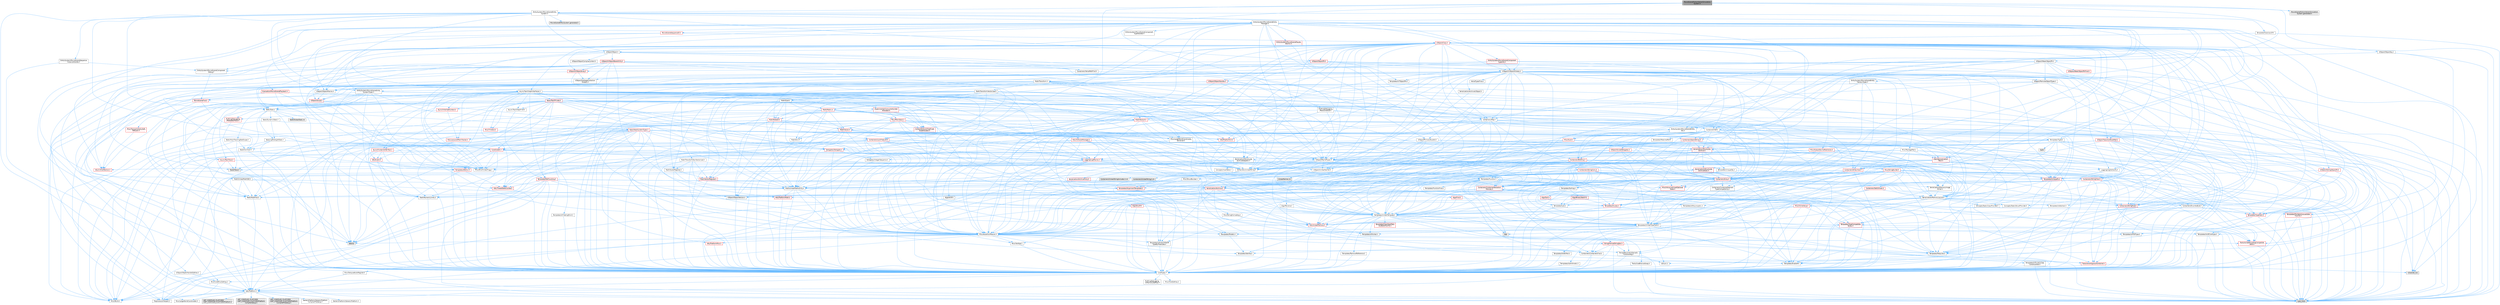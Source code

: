 digraph "MovieSceneMotionVectorSimulationSystem.h"
{
 // INTERACTIVE_SVG=YES
 // LATEX_PDF_SIZE
  bgcolor="transparent";
  edge [fontname=Helvetica,fontsize=10,labelfontname=Helvetica,labelfontsize=10];
  node [fontname=Helvetica,fontsize=10,shape=box,height=0.2,width=0.4];
  Node1 [id="Node000001",label="MovieSceneMotionVectorSimulation\lSystem.h",height=0.2,width=0.4,color="gray40", fillcolor="grey60", style="filled", fontcolor="black",tooltip=" "];
  Node1 -> Node2 [id="edge1_Node000001_Node000002",color="steelblue1",style="solid",tooltip=" "];
  Node2 [id="Node000002",label="EntitySystem/MovieSceneEntity\lSystem.h",height=0.2,width=0.4,color="grey40", fillcolor="white", style="filled",URL="$dd/d4b/MovieSceneEntitySystem_8h.html",tooltip=" "];
  Node2 -> Node3 [id="edge2_Node000002_Node000003",color="steelblue1",style="solid",tooltip=" "];
  Node3 [id="Node000003",label="Async/TaskGraphInterfaces.h",height=0.2,width=0.4,color="grey40", fillcolor="white", style="filled",URL="$d2/d4c/TaskGraphInterfaces_8h.html",tooltip=" "];
  Node3 -> Node4 [id="edge3_Node000003_Node000004",color="steelblue1",style="solid",tooltip=" "];
  Node4 [id="Node000004",label="CoreTypes.h",height=0.2,width=0.4,color="grey40", fillcolor="white", style="filled",URL="$dc/dec/CoreTypes_8h.html",tooltip=" "];
  Node4 -> Node5 [id="edge4_Node000004_Node000005",color="steelblue1",style="solid",tooltip=" "];
  Node5 [id="Node000005",label="HAL/Platform.h",height=0.2,width=0.4,color="grey40", fillcolor="white", style="filled",URL="$d9/dd0/Platform_8h.html",tooltip=" "];
  Node5 -> Node6 [id="edge5_Node000005_Node000006",color="steelblue1",style="solid",tooltip=" "];
  Node6 [id="Node000006",label="Misc/Build.h",height=0.2,width=0.4,color="grey40", fillcolor="white", style="filled",URL="$d3/dbb/Build_8h.html",tooltip=" "];
  Node5 -> Node7 [id="edge6_Node000005_Node000007",color="steelblue1",style="solid",tooltip=" "];
  Node7 [id="Node000007",label="Misc/LargeWorldCoordinates.h",height=0.2,width=0.4,color="grey40", fillcolor="white", style="filled",URL="$d2/dcb/LargeWorldCoordinates_8h.html",tooltip=" "];
  Node5 -> Node8 [id="edge7_Node000005_Node000008",color="steelblue1",style="solid",tooltip=" "];
  Node8 [id="Node000008",label="type_traits",height=0.2,width=0.4,color="grey60", fillcolor="#E0E0E0", style="filled",tooltip=" "];
  Node5 -> Node9 [id="edge8_Node000005_Node000009",color="steelblue1",style="solid",tooltip=" "];
  Node9 [id="Node000009",label="PreprocessorHelpers.h",height=0.2,width=0.4,color="grey40", fillcolor="white", style="filled",URL="$db/ddb/PreprocessorHelpers_8h.html",tooltip=" "];
  Node5 -> Node10 [id="edge9_Node000005_Node000010",color="steelblue1",style="solid",tooltip=" "];
  Node10 [id="Node000010",label="UBT_COMPILED_PLATFORM\l/UBT_COMPILED_PLATFORMPlatform\lCompilerPreSetup.h",height=0.2,width=0.4,color="grey60", fillcolor="#E0E0E0", style="filled",tooltip=" "];
  Node5 -> Node11 [id="edge10_Node000005_Node000011",color="steelblue1",style="solid",tooltip=" "];
  Node11 [id="Node000011",label="GenericPlatform/GenericPlatform\lCompilerPreSetup.h",height=0.2,width=0.4,color="grey40", fillcolor="white", style="filled",URL="$d9/dc8/GenericPlatformCompilerPreSetup_8h.html",tooltip=" "];
  Node5 -> Node12 [id="edge11_Node000005_Node000012",color="steelblue1",style="solid",tooltip=" "];
  Node12 [id="Node000012",label="GenericPlatform/GenericPlatform.h",height=0.2,width=0.4,color="grey40", fillcolor="white", style="filled",URL="$d6/d84/GenericPlatform_8h.html",tooltip=" "];
  Node5 -> Node13 [id="edge12_Node000005_Node000013",color="steelblue1",style="solid",tooltip=" "];
  Node13 [id="Node000013",label="UBT_COMPILED_PLATFORM\l/UBT_COMPILED_PLATFORMPlatform.h",height=0.2,width=0.4,color="grey60", fillcolor="#E0E0E0", style="filled",tooltip=" "];
  Node5 -> Node14 [id="edge13_Node000005_Node000014",color="steelblue1",style="solid",tooltip=" "];
  Node14 [id="Node000014",label="UBT_COMPILED_PLATFORM\l/UBT_COMPILED_PLATFORMPlatform\lCompilerSetup.h",height=0.2,width=0.4,color="grey60", fillcolor="#E0E0E0", style="filled",tooltip=" "];
  Node4 -> Node15 [id="edge14_Node000004_Node000015",color="steelblue1",style="solid",tooltip=" "];
  Node15 [id="Node000015",label="ProfilingDebugging\l/UMemoryDefines.h",height=0.2,width=0.4,color="grey40", fillcolor="white", style="filled",URL="$d2/da2/UMemoryDefines_8h.html",tooltip=" "];
  Node4 -> Node16 [id="edge15_Node000004_Node000016",color="steelblue1",style="solid",tooltip=" "];
  Node16 [id="Node000016",label="Misc/CoreMiscDefines.h",height=0.2,width=0.4,color="grey40", fillcolor="white", style="filled",URL="$da/d38/CoreMiscDefines_8h.html",tooltip=" "];
  Node16 -> Node5 [id="edge16_Node000016_Node000005",color="steelblue1",style="solid",tooltip=" "];
  Node16 -> Node9 [id="edge17_Node000016_Node000009",color="steelblue1",style="solid",tooltip=" "];
  Node4 -> Node17 [id="edge18_Node000004_Node000017",color="steelblue1",style="solid",tooltip=" "];
  Node17 [id="Node000017",label="Misc/CoreDefines.h",height=0.2,width=0.4,color="grey40", fillcolor="white", style="filled",URL="$d3/dd2/CoreDefines_8h.html",tooltip=" "];
  Node3 -> Node18 [id="edge19_Node000003_Node000018",color="steelblue1",style="solid",tooltip=" "];
  Node18 [id="Node000018",label="Misc/AssertionMacros.h",height=0.2,width=0.4,color="grey40", fillcolor="white", style="filled",URL="$d0/dfa/AssertionMacros_8h.html",tooltip=" "];
  Node18 -> Node4 [id="edge20_Node000018_Node000004",color="steelblue1",style="solid",tooltip=" "];
  Node18 -> Node5 [id="edge21_Node000018_Node000005",color="steelblue1",style="solid",tooltip=" "];
  Node18 -> Node19 [id="edge22_Node000018_Node000019",color="steelblue1",style="solid",tooltip=" "];
  Node19 [id="Node000019",label="HAL/PlatformMisc.h",height=0.2,width=0.4,color="red", fillcolor="#FFF0F0", style="filled",URL="$d0/df5/PlatformMisc_8h.html",tooltip=" "];
  Node19 -> Node4 [id="edge23_Node000019_Node000004",color="steelblue1",style="solid",tooltip=" "];
  Node18 -> Node9 [id="edge24_Node000018_Node000009",color="steelblue1",style="solid",tooltip=" "];
  Node18 -> Node55 [id="edge25_Node000018_Node000055",color="steelblue1",style="solid",tooltip=" "];
  Node55 [id="Node000055",label="Templates/EnableIf.h",height=0.2,width=0.4,color="grey40", fillcolor="white", style="filled",URL="$d7/d60/EnableIf_8h.html",tooltip=" "];
  Node55 -> Node4 [id="edge26_Node000055_Node000004",color="steelblue1",style="solid",tooltip=" "];
  Node18 -> Node56 [id="edge27_Node000018_Node000056",color="steelblue1",style="solid",tooltip=" "];
  Node56 [id="Node000056",label="Templates/IsArrayOrRefOf\lTypeByPredicate.h",height=0.2,width=0.4,color="grey40", fillcolor="white", style="filled",URL="$d6/da1/IsArrayOrRefOfTypeByPredicate_8h.html",tooltip=" "];
  Node56 -> Node4 [id="edge28_Node000056_Node000004",color="steelblue1",style="solid",tooltip=" "];
  Node18 -> Node57 [id="edge29_Node000018_Node000057",color="steelblue1",style="solid",tooltip=" "];
  Node57 [id="Node000057",label="Templates/IsValidVariadic\lFunctionArg.h",height=0.2,width=0.4,color="grey40", fillcolor="white", style="filled",URL="$d0/dc8/IsValidVariadicFunctionArg_8h.html",tooltip=" "];
  Node57 -> Node4 [id="edge30_Node000057_Node000004",color="steelblue1",style="solid",tooltip=" "];
  Node57 -> Node58 [id="edge31_Node000057_Node000058",color="steelblue1",style="solid",tooltip=" "];
  Node58 [id="Node000058",label="IsEnum.h",height=0.2,width=0.4,color="grey40", fillcolor="white", style="filled",URL="$d4/de5/IsEnum_8h.html",tooltip=" "];
  Node57 -> Node8 [id="edge32_Node000057_Node000008",color="steelblue1",style="solid",tooltip=" "];
  Node18 -> Node59 [id="edge33_Node000018_Node000059",color="steelblue1",style="solid",tooltip=" "];
  Node59 [id="Node000059",label="Traits/IsCharEncodingCompatible\lWith.h",height=0.2,width=0.4,color="red", fillcolor="#FFF0F0", style="filled",URL="$df/dd1/IsCharEncodingCompatibleWith_8h.html",tooltip=" "];
  Node59 -> Node8 [id="edge34_Node000059_Node000008",color="steelblue1",style="solid",tooltip=" "];
  Node18 -> Node61 [id="edge35_Node000018_Node000061",color="steelblue1",style="solid",tooltip=" "];
  Node61 [id="Node000061",label="Misc/VarArgs.h",height=0.2,width=0.4,color="grey40", fillcolor="white", style="filled",URL="$d5/d6f/VarArgs_8h.html",tooltip=" "];
  Node61 -> Node4 [id="edge36_Node000061_Node000004",color="steelblue1",style="solid",tooltip=" "];
  Node18 -> Node62 [id="edge37_Node000018_Node000062",color="steelblue1",style="solid",tooltip=" "];
  Node62 [id="Node000062",label="String/FormatStringSan.h",height=0.2,width=0.4,color="red", fillcolor="#FFF0F0", style="filled",URL="$d3/d8b/FormatStringSan_8h.html",tooltip=" "];
  Node62 -> Node8 [id="edge38_Node000062_Node000008",color="steelblue1",style="solid",tooltip=" "];
  Node62 -> Node4 [id="edge39_Node000062_Node000004",color="steelblue1",style="solid",tooltip=" "];
  Node62 -> Node63 [id="edge40_Node000062_Node000063",color="steelblue1",style="solid",tooltip=" "];
  Node63 [id="Node000063",label="Templates/Requires.h",height=0.2,width=0.4,color="grey40", fillcolor="white", style="filled",URL="$dc/d96/Requires_8h.html",tooltip=" "];
  Node63 -> Node55 [id="edge41_Node000063_Node000055",color="steelblue1",style="solid",tooltip=" "];
  Node63 -> Node8 [id="edge42_Node000063_Node000008",color="steelblue1",style="solid",tooltip=" "];
  Node62 -> Node64 [id="edge43_Node000062_Node000064",color="steelblue1",style="solid",tooltip=" "];
  Node64 [id="Node000064",label="Templates/Identity.h",height=0.2,width=0.4,color="grey40", fillcolor="white", style="filled",URL="$d0/dd5/Identity_8h.html",tooltip=" "];
  Node62 -> Node57 [id="edge44_Node000062_Node000057",color="steelblue1",style="solid",tooltip=" "];
  Node62 -> Node27 [id="edge45_Node000062_Node000027",color="steelblue1",style="solid",tooltip=" "];
  Node27 [id="Node000027",label="Containers/ContainersFwd.h",height=0.2,width=0.4,color="grey40", fillcolor="white", style="filled",URL="$d4/d0a/ContainersFwd_8h.html",tooltip=" "];
  Node27 -> Node5 [id="edge46_Node000027_Node000005",color="steelblue1",style="solid",tooltip=" "];
  Node27 -> Node4 [id="edge47_Node000027_Node000004",color="steelblue1",style="solid",tooltip=" "];
  Node27 -> Node24 [id="edge48_Node000027_Node000024",color="steelblue1",style="solid",tooltip=" "];
  Node24 [id="Node000024",label="Traits/IsContiguousContainer.h",height=0.2,width=0.4,color="red", fillcolor="#FFF0F0", style="filled",URL="$d5/d3c/IsContiguousContainer_8h.html",tooltip=" "];
  Node24 -> Node4 [id="edge49_Node000024_Node000004",color="steelblue1",style="solid",tooltip=" "];
  Node24 -> Node23 [id="edge50_Node000024_Node000023",color="steelblue1",style="solid",tooltip=" "];
  Node23 [id="Node000023",label="initializer_list",height=0.2,width=0.4,color="grey60", fillcolor="#E0E0E0", style="filled",tooltip=" "];
  Node18 -> Node68 [id="edge51_Node000018_Node000068",color="steelblue1",style="solid",tooltip=" "];
  Node68 [id="Node000068",label="atomic",height=0.2,width=0.4,color="grey60", fillcolor="#E0E0E0", style="filled",tooltip=" "];
  Node3 -> Node69 [id="edge52_Node000003_Node000069",color="steelblue1",style="solid",tooltip=" "];
  Node69 [id="Node000069",label="Containers/ContainerAllocation\lPolicies.h",height=0.2,width=0.4,color="red", fillcolor="#FFF0F0", style="filled",URL="$d7/dff/ContainerAllocationPolicies_8h.html",tooltip=" "];
  Node69 -> Node4 [id="edge53_Node000069_Node000004",color="steelblue1",style="solid",tooltip=" "];
  Node69 -> Node69 [id="edge54_Node000069_Node000069",color="steelblue1",style="solid",tooltip=" "];
  Node69 -> Node71 [id="edge55_Node000069_Node000071",color="steelblue1",style="solid",tooltip=" "];
  Node71 [id="Node000071",label="HAL/PlatformMath.h",height=0.2,width=0.4,color="red", fillcolor="#FFF0F0", style="filled",URL="$dc/d53/PlatformMath_8h.html",tooltip=" "];
  Node71 -> Node4 [id="edge56_Node000071_Node000004",color="steelblue1",style="solid",tooltip=" "];
  Node69 -> Node90 [id="edge57_Node000069_Node000090",color="steelblue1",style="solid",tooltip=" "];
  Node90 [id="Node000090",label="HAL/UnrealMemory.h",height=0.2,width=0.4,color="red", fillcolor="#FFF0F0", style="filled",URL="$d9/d96/UnrealMemory_8h.html",tooltip=" "];
  Node90 -> Node4 [id="edge58_Node000090_Node000004",color="steelblue1",style="solid",tooltip=" "];
  Node90 -> Node78 [id="edge59_Node000090_Node000078",color="steelblue1",style="solid",tooltip=" "];
  Node78 [id="Node000078",label="Templates/IsPointer.h",height=0.2,width=0.4,color="grey40", fillcolor="white", style="filled",URL="$d7/d05/IsPointer_8h.html",tooltip=" "];
  Node78 -> Node4 [id="edge60_Node000078_Node000004",color="steelblue1",style="solid",tooltip=" "];
  Node69 -> Node41 [id="edge61_Node000069_Node000041",color="steelblue1",style="solid",tooltip=" "];
  Node41 [id="Node000041",label="Math/NumericLimits.h",height=0.2,width=0.4,color="grey40", fillcolor="white", style="filled",URL="$df/d1b/NumericLimits_8h.html",tooltip=" "];
  Node41 -> Node4 [id="edge62_Node000041_Node000004",color="steelblue1",style="solid",tooltip=" "];
  Node69 -> Node18 [id="edge63_Node000069_Node000018",color="steelblue1",style="solid",tooltip=" "];
  Node69 -> Node107 [id="edge64_Node000069_Node000107",color="steelblue1",style="solid",tooltip=" "];
  Node107 [id="Node000107",label="Templates/IsPolymorphic.h",height=0.2,width=0.4,color="grey40", fillcolor="white", style="filled",URL="$dc/d20/IsPolymorphic_8h.html",tooltip=" "];
  Node69 -> Node87 [id="edge65_Node000069_Node000087",color="steelblue1",style="solid",tooltip=" "];
  Node87 [id="Node000087",label="Templates/TypeCompatible\lBytes.h",height=0.2,width=0.4,color="red", fillcolor="#FFF0F0", style="filled",URL="$df/d0a/TypeCompatibleBytes_8h.html",tooltip=" "];
  Node87 -> Node4 [id="edge66_Node000087_Node000004",color="steelblue1",style="solid",tooltip=" "];
  Node87 -> Node32 [id="edge67_Node000087_Node000032",color="steelblue1",style="solid",tooltip=" "];
  Node32 [id="Node000032",label="new",height=0.2,width=0.4,color="grey60", fillcolor="#E0E0E0", style="filled",tooltip=" "];
  Node87 -> Node8 [id="edge68_Node000087_Node000008",color="steelblue1",style="solid",tooltip=" "];
  Node69 -> Node8 [id="edge69_Node000069_Node000008",color="steelblue1",style="solid",tooltip=" "];
  Node3 -> Node110 [id="edge70_Node000003_Node000110",color="steelblue1",style="solid",tooltip=" "];
  Node110 [id="Node000110",label="Containers/Array.h",height=0.2,width=0.4,color="red", fillcolor="#FFF0F0", style="filled",URL="$df/dd0/Array_8h.html",tooltip=" "];
  Node110 -> Node4 [id="edge71_Node000110_Node000004",color="steelblue1",style="solid",tooltip=" "];
  Node110 -> Node18 [id="edge72_Node000110_Node000018",color="steelblue1",style="solid",tooltip=" "];
  Node110 -> Node111 [id="edge73_Node000110_Node000111",color="steelblue1",style="solid",tooltip=" "];
  Node111 [id="Node000111",label="Misc/IntrusiveUnsetOptional\lState.h",height=0.2,width=0.4,color="red", fillcolor="#FFF0F0", style="filled",URL="$d2/d0a/IntrusiveUnsetOptionalState_8h.html",tooltip=" "];
  Node110 -> Node90 [id="edge74_Node000110_Node000090",color="steelblue1",style="solid",tooltip=" "];
  Node110 -> Node77 [id="edge75_Node000110_Node000077",color="steelblue1",style="solid",tooltip=" "];
  Node77 [id="Node000077",label="Templates/UnrealTypeTraits.h",height=0.2,width=0.4,color="grey40", fillcolor="white", style="filled",URL="$d2/d2d/UnrealTypeTraits_8h.html",tooltip=" "];
  Node77 -> Node4 [id="edge76_Node000077_Node000004",color="steelblue1",style="solid",tooltip=" "];
  Node77 -> Node78 [id="edge77_Node000077_Node000078",color="steelblue1",style="solid",tooltip=" "];
  Node77 -> Node18 [id="edge78_Node000077_Node000018",color="steelblue1",style="solid",tooltip=" "];
  Node77 -> Node73 [id="edge79_Node000077_Node000073",color="steelblue1",style="solid",tooltip=" "];
  Node73 [id="Node000073",label="Templates/AndOrNot.h",height=0.2,width=0.4,color="grey40", fillcolor="white", style="filled",URL="$db/d0a/AndOrNot_8h.html",tooltip=" "];
  Node73 -> Node4 [id="edge80_Node000073_Node000004",color="steelblue1",style="solid",tooltip=" "];
  Node77 -> Node55 [id="edge81_Node000077_Node000055",color="steelblue1",style="solid",tooltip=" "];
  Node77 -> Node79 [id="edge82_Node000077_Node000079",color="steelblue1",style="solid",tooltip=" "];
  Node79 [id="Node000079",label="Templates/IsArithmetic.h",height=0.2,width=0.4,color="grey40", fillcolor="white", style="filled",URL="$d2/d5d/IsArithmetic_8h.html",tooltip=" "];
  Node79 -> Node4 [id="edge83_Node000079_Node000004",color="steelblue1",style="solid",tooltip=" "];
  Node77 -> Node58 [id="edge84_Node000077_Node000058",color="steelblue1",style="solid",tooltip=" "];
  Node77 -> Node80 [id="edge85_Node000077_Node000080",color="steelblue1",style="solid",tooltip=" "];
  Node80 [id="Node000080",label="Templates/Models.h",height=0.2,width=0.4,color="grey40", fillcolor="white", style="filled",URL="$d3/d0c/Models_8h.html",tooltip=" "];
  Node80 -> Node64 [id="edge86_Node000080_Node000064",color="steelblue1",style="solid",tooltip=" "];
  Node77 -> Node81 [id="edge87_Node000077_Node000081",color="steelblue1",style="solid",tooltip=" "];
  Node81 [id="Node000081",label="Templates/IsPODType.h",height=0.2,width=0.4,color="grey40", fillcolor="white", style="filled",URL="$d7/db1/IsPODType_8h.html",tooltip=" "];
  Node81 -> Node4 [id="edge88_Node000081_Node000004",color="steelblue1",style="solid",tooltip=" "];
  Node77 -> Node82 [id="edge89_Node000077_Node000082",color="steelblue1",style="solid",tooltip=" "];
  Node82 [id="Node000082",label="Templates/IsUECoreType.h",height=0.2,width=0.4,color="grey40", fillcolor="white", style="filled",URL="$d1/db8/IsUECoreType_8h.html",tooltip=" "];
  Node82 -> Node4 [id="edge90_Node000082_Node000004",color="steelblue1",style="solid",tooltip=" "];
  Node82 -> Node8 [id="edge91_Node000082_Node000008",color="steelblue1",style="solid",tooltip=" "];
  Node77 -> Node83 [id="edge92_Node000077_Node000083",color="steelblue1",style="solid",tooltip=" "];
  Node83 [id="Node000083",label="Templates/IsTriviallyCopy\lConstructible.h",height=0.2,width=0.4,color="grey40", fillcolor="white", style="filled",URL="$d3/d78/IsTriviallyCopyConstructible_8h.html",tooltip=" "];
  Node83 -> Node4 [id="edge93_Node000083_Node000004",color="steelblue1",style="solid",tooltip=" "];
  Node83 -> Node8 [id="edge94_Node000083_Node000008",color="steelblue1",style="solid",tooltip=" "];
  Node110 -> Node115 [id="edge95_Node000110_Node000115",color="steelblue1",style="solid",tooltip=" "];
  Node115 [id="Node000115",label="Templates/UnrealTemplate.h",height=0.2,width=0.4,color="grey40", fillcolor="white", style="filled",URL="$d4/d24/UnrealTemplate_8h.html",tooltip=" "];
  Node115 -> Node4 [id="edge96_Node000115_Node000004",color="steelblue1",style="solid",tooltip=" "];
  Node115 -> Node78 [id="edge97_Node000115_Node000078",color="steelblue1",style="solid",tooltip=" "];
  Node115 -> Node90 [id="edge98_Node000115_Node000090",color="steelblue1",style="solid",tooltip=" "];
  Node115 -> Node116 [id="edge99_Node000115_Node000116",color="steelblue1",style="solid",tooltip=" "];
  Node116 [id="Node000116",label="Templates/CopyQualifiers\lAndRefsFromTo.h",height=0.2,width=0.4,color="red", fillcolor="#FFF0F0", style="filled",URL="$d3/db3/CopyQualifiersAndRefsFromTo_8h.html",tooltip=" "];
  Node115 -> Node77 [id="edge100_Node000115_Node000077",color="steelblue1",style="solid",tooltip=" "];
  Node115 -> Node75 [id="edge101_Node000115_Node000075",color="steelblue1",style="solid",tooltip=" "];
  Node75 [id="Node000075",label="Templates/RemoveReference.h",height=0.2,width=0.4,color="grey40", fillcolor="white", style="filled",URL="$da/dbe/RemoveReference_8h.html",tooltip=" "];
  Node75 -> Node4 [id="edge102_Node000075_Node000004",color="steelblue1",style="solid",tooltip=" "];
  Node115 -> Node63 [id="edge103_Node000115_Node000063",color="steelblue1",style="solid",tooltip=" "];
  Node115 -> Node87 [id="edge104_Node000115_Node000087",color="steelblue1",style="solid",tooltip=" "];
  Node115 -> Node64 [id="edge105_Node000115_Node000064",color="steelblue1",style="solid",tooltip=" "];
  Node115 -> Node24 [id="edge106_Node000115_Node000024",color="steelblue1",style="solid",tooltip=" "];
  Node115 -> Node109 [id="edge107_Node000115_Node000109",color="steelblue1",style="solid",tooltip=" "];
  Node109 [id="Node000109",label="Traits/UseBitwiseSwap.h",height=0.2,width=0.4,color="grey40", fillcolor="white", style="filled",URL="$db/df3/UseBitwiseSwap_8h.html",tooltip=" "];
  Node109 -> Node4 [id="edge108_Node000109_Node000004",color="steelblue1",style="solid",tooltip=" "];
  Node109 -> Node8 [id="edge109_Node000109_Node000008",color="steelblue1",style="solid",tooltip=" "];
  Node115 -> Node8 [id="edge110_Node000115_Node000008",color="steelblue1",style="solid",tooltip=" "];
  Node110 -> Node69 [id="edge111_Node000110_Node000069",color="steelblue1",style="solid",tooltip=" "];
  Node110 -> Node119 [id="edge112_Node000110_Node000119",color="steelblue1",style="solid",tooltip=" "];
  Node119 [id="Node000119",label="Containers/ContainerElement\lTypeCompatibility.h",height=0.2,width=0.4,color="grey40", fillcolor="white", style="filled",URL="$df/ddf/ContainerElementTypeCompatibility_8h.html",tooltip=" "];
  Node119 -> Node4 [id="edge113_Node000119_Node000004",color="steelblue1",style="solid",tooltip=" "];
  Node119 -> Node77 [id="edge114_Node000119_Node000077",color="steelblue1",style="solid",tooltip=" "];
  Node110 -> Node120 [id="edge115_Node000110_Node000120",color="steelblue1",style="solid",tooltip=" "];
  Node120 [id="Node000120",label="Serialization/Archive.h",height=0.2,width=0.4,color="red", fillcolor="#FFF0F0", style="filled",URL="$d7/d3b/Archive_8h.html",tooltip=" "];
  Node120 -> Node4 [id="edge116_Node000120_Node000004",color="steelblue1",style="solid",tooltip=" "];
  Node120 -> Node28 [id="edge117_Node000120_Node000028",color="steelblue1",style="solid",tooltip=" "];
  Node28 [id="Node000028",label="Math/MathFwd.h",height=0.2,width=0.4,color="grey40", fillcolor="white", style="filled",URL="$d2/d10/MathFwd_8h.html",tooltip=" "];
  Node28 -> Node5 [id="edge118_Node000028_Node000005",color="steelblue1",style="solid",tooltip=" "];
  Node120 -> Node18 [id="edge119_Node000120_Node000018",color="steelblue1",style="solid",tooltip=" "];
  Node120 -> Node6 [id="edge120_Node000120_Node000006",color="steelblue1",style="solid",tooltip=" "];
  Node120 -> Node61 [id="edge121_Node000120_Node000061",color="steelblue1",style="solid",tooltip=" "];
  Node120 -> Node55 [id="edge122_Node000120_Node000055",color="steelblue1",style="solid",tooltip=" "];
  Node120 -> Node56 [id="edge123_Node000120_Node000056",color="steelblue1",style="solid",tooltip=" "];
  Node120 -> Node57 [id="edge124_Node000120_Node000057",color="steelblue1",style="solid",tooltip=" "];
  Node120 -> Node115 [id="edge125_Node000120_Node000115",color="steelblue1",style="solid",tooltip=" "];
  Node120 -> Node59 [id="edge126_Node000120_Node000059",color="steelblue1",style="solid",tooltip=" "];
  Node120 -> Node129 [id="edge127_Node000120_Node000129",color="steelblue1",style="solid",tooltip=" "];
  Node129 [id="Node000129",label="UObject/ObjectVersion.h",height=0.2,width=0.4,color="grey40", fillcolor="white", style="filled",URL="$da/d63/ObjectVersion_8h.html",tooltip=" "];
  Node129 -> Node4 [id="edge128_Node000129_Node000004",color="steelblue1",style="solid",tooltip=" "];
  Node110 -> Node130 [id="edge129_Node000110_Node000130",color="steelblue1",style="solid",tooltip=" "];
  Node130 [id="Node000130",label="Serialization/MemoryImage\lWriter.h",height=0.2,width=0.4,color="grey40", fillcolor="white", style="filled",URL="$d0/d08/MemoryImageWriter_8h.html",tooltip=" "];
  Node130 -> Node4 [id="edge130_Node000130_Node000004",color="steelblue1",style="solid",tooltip=" "];
  Node130 -> Node131 [id="edge131_Node000130_Node000131",color="steelblue1",style="solid",tooltip=" "];
  Node131 [id="Node000131",label="Serialization/MemoryLayout.h",height=0.2,width=0.4,color="grey40", fillcolor="white", style="filled",URL="$d7/d66/MemoryLayout_8h.html",tooltip=" "];
  Node131 -> Node132 [id="edge132_Node000131_Node000132",color="steelblue1",style="solid",tooltip=" "];
  Node132 [id="Node000132",label="Concepts/StaticClassProvider.h",height=0.2,width=0.4,color="grey40", fillcolor="white", style="filled",URL="$dd/d83/StaticClassProvider_8h.html",tooltip=" "];
  Node131 -> Node133 [id="edge133_Node000131_Node000133",color="steelblue1",style="solid",tooltip=" "];
  Node133 [id="Node000133",label="Concepts/StaticStructProvider.h",height=0.2,width=0.4,color="grey40", fillcolor="white", style="filled",URL="$d5/d77/StaticStructProvider_8h.html",tooltip=" "];
  Node131 -> Node134 [id="edge134_Node000131_Node000134",color="steelblue1",style="solid",tooltip=" "];
  Node134 [id="Node000134",label="Containers/EnumAsByte.h",height=0.2,width=0.4,color="grey40", fillcolor="white", style="filled",URL="$d6/d9a/EnumAsByte_8h.html",tooltip=" "];
  Node134 -> Node4 [id="edge135_Node000134_Node000004",color="steelblue1",style="solid",tooltip=" "];
  Node134 -> Node81 [id="edge136_Node000134_Node000081",color="steelblue1",style="solid",tooltip=" "];
  Node134 -> Node135 [id="edge137_Node000134_Node000135",color="steelblue1",style="solid",tooltip=" "];
  Node135 [id="Node000135",label="Templates/TypeHash.h",height=0.2,width=0.4,color="red", fillcolor="#FFF0F0", style="filled",URL="$d1/d62/TypeHash_8h.html",tooltip=" "];
  Node135 -> Node4 [id="edge138_Node000135_Node000004",color="steelblue1",style="solid",tooltip=" "];
  Node135 -> Node63 [id="edge139_Node000135_Node000063",color="steelblue1",style="solid",tooltip=" "];
  Node135 -> Node8 [id="edge140_Node000135_Node000008",color="steelblue1",style="solid",tooltip=" "];
  Node131 -> Node21 [id="edge141_Node000131_Node000021",color="steelblue1",style="solid",tooltip=" "];
  Node21 [id="Node000021",label="Containers/StringFwd.h",height=0.2,width=0.4,color="red", fillcolor="#FFF0F0", style="filled",URL="$df/d37/StringFwd_8h.html",tooltip=" "];
  Node21 -> Node4 [id="edge142_Node000021_Node000004",color="steelblue1",style="solid",tooltip=" "];
  Node21 -> Node24 [id="edge143_Node000021_Node000024",color="steelblue1",style="solid",tooltip=" "];
  Node131 -> Node90 [id="edge144_Node000131_Node000090",color="steelblue1",style="solid",tooltip=" "];
  Node131 -> Node142 [id="edge145_Node000131_Node000142",color="steelblue1",style="solid",tooltip=" "];
  Node142 [id="Node000142",label="Misc/DelayedAutoRegister.h",height=0.2,width=0.4,color="grey40", fillcolor="white", style="filled",URL="$d1/dda/DelayedAutoRegister_8h.html",tooltip=" "];
  Node142 -> Node5 [id="edge146_Node000142_Node000005",color="steelblue1",style="solid",tooltip=" "];
  Node131 -> Node55 [id="edge147_Node000131_Node000055",color="steelblue1",style="solid",tooltip=" "];
  Node131 -> Node143 [id="edge148_Node000131_Node000143",color="steelblue1",style="solid",tooltip=" "];
  Node143 [id="Node000143",label="Templates/IsAbstract.h",height=0.2,width=0.4,color="grey40", fillcolor="white", style="filled",URL="$d8/db7/IsAbstract_8h.html",tooltip=" "];
  Node131 -> Node107 [id="edge149_Node000131_Node000107",color="steelblue1",style="solid",tooltip=" "];
  Node131 -> Node80 [id="edge150_Node000131_Node000080",color="steelblue1",style="solid",tooltip=" "];
  Node131 -> Node115 [id="edge151_Node000131_Node000115",color="steelblue1",style="solid",tooltip=" "];
  Node110 -> Node146 [id="edge152_Node000110_Node000146",color="steelblue1",style="solid",tooltip=" "];
  Node146 [id="Node000146",label="Templates/Invoke.h",height=0.2,width=0.4,color="red", fillcolor="#FFF0F0", style="filled",URL="$d7/deb/Invoke_8h.html",tooltip=" "];
  Node146 -> Node4 [id="edge153_Node000146_Node000004",color="steelblue1",style="solid",tooltip=" "];
  Node146 -> Node115 [id="edge154_Node000146_Node000115",color="steelblue1",style="solid",tooltip=" "];
  Node146 -> Node8 [id="edge155_Node000146_Node000008",color="steelblue1",style="solid",tooltip=" "];
  Node110 -> Node151 [id="edge156_Node000110_Node000151",color="steelblue1",style="solid",tooltip=" "];
  Node151 [id="Node000151",label="Templates/Less.h",height=0.2,width=0.4,color="grey40", fillcolor="white", style="filled",URL="$de/dc8/Less_8h.html",tooltip=" "];
  Node151 -> Node4 [id="edge157_Node000151_Node000004",color="steelblue1",style="solid",tooltip=" "];
  Node151 -> Node115 [id="edge158_Node000151_Node000115",color="steelblue1",style="solid",tooltip=" "];
  Node110 -> Node63 [id="edge159_Node000110_Node000063",color="steelblue1",style="solid",tooltip=" "];
  Node110 -> Node159 [id="edge160_Node000110_Node000159",color="steelblue1",style="solid",tooltip=" "];
  Node159 [id="Node000159",label="Templates/Sorting.h",height=0.2,width=0.4,color="grey40", fillcolor="white", style="filled",URL="$d3/d9e/Sorting_8h.html",tooltip=" "];
  Node159 -> Node4 [id="edge161_Node000159_Node000004",color="steelblue1",style="solid",tooltip=" "];
  Node159 -> Node155 [id="edge162_Node000159_Node000155",color="steelblue1",style="solid",tooltip=" "];
  Node155 [id="Node000155",label="Algo/BinarySearch.h",height=0.2,width=0.4,color="red", fillcolor="#FFF0F0", style="filled",URL="$db/db4/BinarySearch_8h.html",tooltip=" "];
  Node155 -> Node146 [id="edge163_Node000155_Node000146",color="steelblue1",style="solid",tooltip=" "];
  Node155 -> Node151 [id="edge164_Node000155_Node000151",color="steelblue1",style="solid",tooltip=" "];
  Node159 -> Node160 [id="edge165_Node000159_Node000160",color="steelblue1",style="solid",tooltip=" "];
  Node160 [id="Node000160",label="Algo/Sort.h",height=0.2,width=0.4,color="red", fillcolor="#FFF0F0", style="filled",URL="$d1/d87/Sort_8h.html",tooltip=" "];
  Node159 -> Node71 [id="edge166_Node000159_Node000071",color="steelblue1",style="solid",tooltip=" "];
  Node159 -> Node151 [id="edge167_Node000159_Node000151",color="steelblue1",style="solid",tooltip=" "];
  Node110 -> Node163 [id="edge168_Node000110_Node000163",color="steelblue1",style="solid",tooltip=" "];
  Node163 [id="Node000163",label="Templates/AlignmentTemplates.h",height=0.2,width=0.4,color="red", fillcolor="#FFF0F0", style="filled",URL="$dd/d32/AlignmentTemplates_8h.html",tooltip=" "];
  Node163 -> Node4 [id="edge169_Node000163_Node000004",color="steelblue1",style="solid",tooltip=" "];
  Node163 -> Node78 [id="edge170_Node000163_Node000078",color="steelblue1",style="solid",tooltip=" "];
  Node110 -> Node8 [id="edge171_Node000110_Node000008",color="steelblue1",style="solid",tooltip=" "];
  Node3 -> Node164 [id="edge172_Node000003_Node000164",color="steelblue1",style="solid",tooltip=" "];
  Node164 [id="Node000164",label="Containers/UnrealString.h",height=0.2,width=0.4,color="grey40", fillcolor="white", style="filled",URL="$d5/dba/UnrealString_8h.html",tooltip=" "];
  Node164 -> Node165 [id="edge173_Node000164_Node000165",color="steelblue1",style="solid",tooltip=" "];
  Node165 [id="Node000165",label="Containers/UnrealStringIncludes.h.inl",height=0.2,width=0.4,color="grey60", fillcolor="#E0E0E0", style="filled",tooltip=" "];
  Node164 -> Node166 [id="edge174_Node000164_Node000166",color="steelblue1",style="solid",tooltip=" "];
  Node166 [id="Node000166",label="Containers/UnrealString.h.inl",height=0.2,width=0.4,color="grey60", fillcolor="#E0E0E0", style="filled",tooltip=" "];
  Node164 -> Node167 [id="edge175_Node000164_Node000167",color="steelblue1",style="solid",tooltip=" "];
  Node167 [id="Node000167",label="Misc/StringFormatArg.h",height=0.2,width=0.4,color="grey40", fillcolor="white", style="filled",URL="$d2/d16/StringFormatArg_8h.html",tooltip=" "];
  Node167 -> Node27 [id="edge176_Node000167_Node000027",color="steelblue1",style="solid",tooltip=" "];
  Node3 -> Node168 [id="edge177_Node000003_Node000168",color="steelblue1",style="solid",tooltip=" "];
  Node168 [id="Node000168",label="Templates/Function.h",height=0.2,width=0.4,color="grey40", fillcolor="white", style="filled",URL="$df/df5/Function_8h.html",tooltip=" "];
  Node168 -> Node4 [id="edge178_Node000168_Node000004",color="steelblue1",style="solid",tooltip=" "];
  Node168 -> Node18 [id="edge179_Node000168_Node000018",color="steelblue1",style="solid",tooltip=" "];
  Node168 -> Node111 [id="edge180_Node000168_Node000111",color="steelblue1",style="solid",tooltip=" "];
  Node168 -> Node90 [id="edge181_Node000168_Node000090",color="steelblue1",style="solid",tooltip=" "];
  Node168 -> Node169 [id="edge182_Node000168_Node000169",color="steelblue1",style="solid",tooltip=" "];
  Node169 [id="Node000169",label="Templates/FunctionFwd.h",height=0.2,width=0.4,color="grey40", fillcolor="white", style="filled",URL="$d6/d54/FunctionFwd_8h.html",tooltip=" "];
  Node168 -> Node77 [id="edge183_Node000168_Node000077",color="steelblue1",style="solid",tooltip=" "];
  Node168 -> Node146 [id="edge184_Node000168_Node000146",color="steelblue1",style="solid",tooltip=" "];
  Node168 -> Node115 [id="edge185_Node000168_Node000115",color="steelblue1",style="solid",tooltip=" "];
  Node168 -> Node63 [id="edge186_Node000168_Node000063",color="steelblue1",style="solid",tooltip=" "];
  Node168 -> Node162 [id="edge187_Node000168_Node000162",color="steelblue1",style="solid",tooltip=" "];
  Node162 [id="Node000162",label="Math/UnrealMathUtility.h",height=0.2,width=0.4,color="grey40", fillcolor="white", style="filled",URL="$db/db8/UnrealMathUtility_8h.html",tooltip=" "];
  Node162 -> Node4 [id="edge188_Node000162_Node000004",color="steelblue1",style="solid",tooltip=" "];
  Node162 -> Node18 [id="edge189_Node000162_Node000018",color="steelblue1",style="solid",tooltip=" "];
  Node162 -> Node71 [id="edge190_Node000162_Node000071",color="steelblue1",style="solid",tooltip=" "];
  Node162 -> Node28 [id="edge191_Node000162_Node000028",color="steelblue1",style="solid",tooltip=" "];
  Node162 -> Node64 [id="edge192_Node000162_Node000064",color="steelblue1",style="solid",tooltip=" "];
  Node162 -> Node63 [id="edge193_Node000162_Node000063",color="steelblue1",style="solid",tooltip=" "];
  Node168 -> Node32 [id="edge194_Node000168_Node000032",color="steelblue1",style="solid",tooltip=" "];
  Node168 -> Node8 [id="edge195_Node000168_Node000008",color="steelblue1",style="solid",tooltip=" "];
  Node3 -> Node170 [id="edge196_Node000003_Node000170",color="steelblue1",style="solid",tooltip=" "];
  Node170 [id="Node000170",label="Delegates/Delegate.h",height=0.2,width=0.4,color="red", fillcolor="#FFF0F0", style="filled",URL="$d4/d80/Delegate_8h.html",tooltip=" "];
  Node170 -> Node4 [id="edge197_Node000170_Node000004",color="steelblue1",style="solid",tooltip=" "];
  Node170 -> Node18 [id="edge198_Node000170_Node000018",color="steelblue1",style="solid",tooltip=" "];
  Node170 -> Node171 [id="edge199_Node000170_Node000171",color="steelblue1",style="solid",tooltip=" "];
  Node171 [id="Node000171",label="UObject/NameTypes.h",height=0.2,width=0.4,color="grey40", fillcolor="white", style="filled",URL="$d6/d35/NameTypes_8h.html",tooltip=" "];
  Node171 -> Node4 [id="edge200_Node000171_Node000004",color="steelblue1",style="solid",tooltip=" "];
  Node171 -> Node18 [id="edge201_Node000171_Node000018",color="steelblue1",style="solid",tooltip=" "];
  Node171 -> Node90 [id="edge202_Node000171_Node000090",color="steelblue1",style="solid",tooltip=" "];
  Node171 -> Node77 [id="edge203_Node000171_Node000077",color="steelblue1",style="solid",tooltip=" "];
  Node171 -> Node115 [id="edge204_Node000171_Node000115",color="steelblue1",style="solid",tooltip=" "];
  Node171 -> Node164 [id="edge205_Node000171_Node000164",color="steelblue1",style="solid",tooltip=" "];
  Node171 -> Node172 [id="edge206_Node000171_Node000172",color="steelblue1",style="solid",tooltip=" "];
  Node172 [id="Node000172",label="HAL/CriticalSection.h",height=0.2,width=0.4,color="red", fillcolor="#FFF0F0", style="filled",URL="$d6/d90/CriticalSection_8h.html",tooltip=" "];
  Node171 -> Node175 [id="edge207_Node000171_Node000175",color="steelblue1",style="solid",tooltip=" "];
  Node175 [id="Node000175",label="Containers/StringConv.h",height=0.2,width=0.4,color="red", fillcolor="#FFF0F0", style="filled",URL="$d3/ddf/StringConv_8h.html",tooltip=" "];
  Node175 -> Node4 [id="edge208_Node000175_Node000004",color="steelblue1",style="solid",tooltip=" "];
  Node175 -> Node18 [id="edge209_Node000175_Node000018",color="steelblue1",style="solid",tooltip=" "];
  Node175 -> Node69 [id="edge210_Node000175_Node000069",color="steelblue1",style="solid",tooltip=" "];
  Node175 -> Node110 [id="edge211_Node000175_Node000110",color="steelblue1",style="solid",tooltip=" "];
  Node175 -> Node115 [id="edge212_Node000175_Node000115",color="steelblue1",style="solid",tooltip=" "];
  Node175 -> Node77 [id="edge213_Node000175_Node000077",color="steelblue1",style="solid",tooltip=" "];
  Node175 -> Node59 [id="edge214_Node000175_Node000059",color="steelblue1",style="solid",tooltip=" "];
  Node175 -> Node24 [id="edge215_Node000175_Node000024",color="steelblue1",style="solid",tooltip=" "];
  Node175 -> Node8 [id="edge216_Node000175_Node000008",color="steelblue1",style="solid",tooltip=" "];
  Node171 -> Node21 [id="edge217_Node000171_Node000021",color="steelblue1",style="solid",tooltip=" "];
  Node171 -> Node177 [id="edge218_Node000171_Node000177",color="steelblue1",style="solid",tooltip=" "];
  Node177 [id="Node000177",label="UObject/UnrealNames.h",height=0.2,width=0.4,color="grey40", fillcolor="white", style="filled",URL="$d8/db1/UnrealNames_8h.html",tooltip=" "];
  Node177 -> Node4 [id="edge219_Node000177_Node000004",color="steelblue1",style="solid",tooltip=" "];
  Node177 -> Node178 [id="edge220_Node000177_Node000178",color="steelblue1",style="solid",tooltip=" "];
  Node178 [id="Node000178",label="UnrealNames.inl",height=0.2,width=0.4,color="grey60", fillcolor="#E0E0E0", style="filled",tooltip=" "];
  Node171 -> Node98 [id="edge221_Node000171_Node000098",color="steelblue1",style="solid",tooltip=" "];
  Node98 [id="Node000098",label="Templates/Atomic.h",height=0.2,width=0.4,color="red", fillcolor="#FFF0F0", style="filled",URL="$d3/d91/Atomic_8h.html",tooltip=" "];
  Node98 -> Node99 [id="edge222_Node000098_Node000099",color="steelblue1",style="solid",tooltip=" "];
  Node99 [id="Node000099",label="HAL/ThreadSafeCounter.h",height=0.2,width=0.4,color="red", fillcolor="#FFF0F0", style="filled",URL="$dc/dc9/ThreadSafeCounter_8h.html",tooltip=" "];
  Node99 -> Node4 [id="edge223_Node000099_Node000004",color="steelblue1",style="solid",tooltip=" "];
  Node98 -> Node68 [id="edge224_Node000098_Node000068",color="steelblue1",style="solid",tooltip=" "];
  Node171 -> Node131 [id="edge225_Node000171_Node000131",color="steelblue1",style="solid",tooltip=" "];
  Node171 -> Node111 [id="edge226_Node000171_Node000111",color="steelblue1",style="solid",tooltip=" "];
  Node171 -> Node179 [id="edge227_Node000171_Node000179",color="steelblue1",style="solid",tooltip=" "];
  Node179 [id="Node000179",label="Misc/StringBuilder.h",height=0.2,width=0.4,color="red", fillcolor="#FFF0F0", style="filled",URL="$d4/d52/StringBuilder_8h.html",tooltip=" "];
  Node179 -> Node21 [id="edge228_Node000179_Node000021",color="steelblue1",style="solid",tooltip=" "];
  Node179 -> Node180 [id="edge229_Node000179_Node000180",color="steelblue1",style="solid",tooltip=" "];
  Node180 [id="Node000180",label="Containers/StringView.h",height=0.2,width=0.4,color="red", fillcolor="#FFF0F0", style="filled",URL="$dd/dea/StringView_8h.html",tooltip=" "];
  Node180 -> Node4 [id="edge230_Node000180_Node000004",color="steelblue1",style="solid",tooltip=" "];
  Node180 -> Node21 [id="edge231_Node000180_Node000021",color="steelblue1",style="solid",tooltip=" "];
  Node180 -> Node90 [id="edge232_Node000180_Node000090",color="steelblue1",style="solid",tooltip=" "];
  Node180 -> Node41 [id="edge233_Node000180_Node000041",color="steelblue1",style="solid",tooltip=" "];
  Node180 -> Node162 [id="edge234_Node000180_Node000162",color="steelblue1",style="solid",tooltip=" "];
  Node180 -> Node63 [id="edge235_Node000180_Node000063",color="steelblue1",style="solid",tooltip=" "];
  Node180 -> Node115 [id="edge236_Node000180_Node000115",color="steelblue1",style="solid",tooltip=" "];
  Node180 -> Node59 [id="edge237_Node000180_Node000059",color="steelblue1",style="solid",tooltip=" "];
  Node180 -> Node24 [id="edge238_Node000180_Node000024",color="steelblue1",style="solid",tooltip=" "];
  Node180 -> Node8 [id="edge239_Node000180_Node000008",color="steelblue1",style="solid",tooltip=" "];
  Node179 -> Node4 [id="edge240_Node000179_Node000004",color="steelblue1",style="solid",tooltip=" "];
  Node179 -> Node90 [id="edge241_Node000179_Node000090",color="steelblue1",style="solid",tooltip=" "];
  Node179 -> Node18 [id="edge242_Node000179_Node000018",color="steelblue1",style="solid",tooltip=" "];
  Node179 -> Node55 [id="edge243_Node000179_Node000055",color="steelblue1",style="solid",tooltip=" "];
  Node179 -> Node56 [id="edge244_Node000179_Node000056",color="steelblue1",style="solid",tooltip=" "];
  Node179 -> Node57 [id="edge245_Node000179_Node000057",color="steelblue1",style="solid",tooltip=" "];
  Node179 -> Node63 [id="edge246_Node000179_Node000063",color="steelblue1",style="solid",tooltip=" "];
  Node179 -> Node115 [id="edge247_Node000179_Node000115",color="steelblue1",style="solid",tooltip=" "];
  Node179 -> Node77 [id="edge248_Node000179_Node000077",color="steelblue1",style="solid",tooltip=" "];
  Node179 -> Node59 [id="edge249_Node000179_Node000059",color="steelblue1",style="solid",tooltip=" "];
  Node179 -> Node24 [id="edge250_Node000179_Node000024",color="steelblue1",style="solid",tooltip=" "];
  Node179 -> Node8 [id="edge251_Node000179_Node000008",color="steelblue1",style="solid",tooltip=" "];
  Node171 -> Node54 [id="edge252_Node000171_Node000054",color="steelblue1",style="solid",tooltip=" "];
  Node54 [id="Node000054",label="Trace/Trace.h",height=0.2,width=0.4,color="grey60", fillcolor="#E0E0E0", style="filled",tooltip=" "];
  Node170 -> Node212 [id="edge253_Node000170_Node000212",color="steelblue1",style="solid",tooltip=" "];
  Node212 [id="Node000212",label="Delegates/IntegerSequence.h",height=0.2,width=0.4,color="grey40", fillcolor="white", style="filled",URL="$d2/dcc/IntegerSequence_8h.html",tooltip=" "];
  Node212 -> Node4 [id="edge254_Node000212_Node000004",color="steelblue1",style="solid",tooltip=" "];
  Node3 -> Node99 [id="edge255_Node000003_Node000099",color="steelblue1",style="solid",tooltip=" "];
  Node3 -> Node244 [id="edge256_Node000003_Node000244",color="steelblue1",style="solid",tooltip=" "];
  Node244 [id="Node000244",label="Containers/LockFreeList.h",height=0.2,width=0.4,color="red", fillcolor="#FFF0F0", style="filled",URL="$d4/de7/LockFreeList_8h.html",tooltip=" "];
  Node244 -> Node110 [id="edge257_Node000244_Node000110",color="steelblue1",style="solid",tooltip=" "];
  Node244 -> Node27 [id="edge258_Node000244_Node000027",color="steelblue1",style="solid",tooltip=" "];
  Node244 -> Node214 [id="edge259_Node000244_Node000214",color="steelblue1",style="solid",tooltip=" "];
  Node214 [id="Node000214",label="CoreGlobals.h",height=0.2,width=0.4,color="red", fillcolor="#FFF0F0", style="filled",URL="$d5/d8c/CoreGlobals_8h.html",tooltip=" "];
  Node214 -> Node164 [id="edge260_Node000214_Node000164",color="steelblue1",style="solid",tooltip=" "];
  Node214 -> Node4 [id="edge261_Node000214_Node000004",color="steelblue1",style="solid",tooltip=" "];
  Node214 -> Node218 [id="edge262_Node000214_Node000218",color="steelblue1",style="solid",tooltip=" "];
  Node218 [id="Node000218",label="Logging/LogMacros.h",height=0.2,width=0.4,color="red", fillcolor="#FFF0F0", style="filled",URL="$d0/d16/LogMacros_8h.html",tooltip=" "];
  Node218 -> Node164 [id="edge263_Node000218_Node000164",color="steelblue1",style="solid",tooltip=" "];
  Node218 -> Node4 [id="edge264_Node000218_Node000004",color="steelblue1",style="solid",tooltip=" "];
  Node218 -> Node9 [id="edge265_Node000218_Node000009",color="steelblue1",style="solid",tooltip=" "];
  Node218 -> Node97 [id="edge266_Node000218_Node000097",color="steelblue1",style="solid",tooltip=" "];
  Node97 [id="Node000097",label="Logging/LogVerbosity.h",height=0.2,width=0.4,color="grey40", fillcolor="white", style="filled",URL="$d2/d8f/LogVerbosity_8h.html",tooltip=" "];
  Node97 -> Node4 [id="edge267_Node000097_Node000004",color="steelblue1",style="solid",tooltip=" "];
  Node218 -> Node18 [id="edge268_Node000218_Node000018",color="steelblue1",style="solid",tooltip=" "];
  Node218 -> Node6 [id="edge269_Node000218_Node000006",color="steelblue1",style="solid",tooltip=" "];
  Node218 -> Node61 [id="edge270_Node000218_Node000061",color="steelblue1",style="solid",tooltip=" "];
  Node218 -> Node62 [id="edge271_Node000218_Node000062",color="steelblue1",style="solid",tooltip=" "];
  Node218 -> Node55 [id="edge272_Node000218_Node000055",color="steelblue1",style="solid",tooltip=" "];
  Node218 -> Node56 [id="edge273_Node000218_Node000056",color="steelblue1",style="solid",tooltip=" "];
  Node218 -> Node57 [id="edge274_Node000218_Node000057",color="steelblue1",style="solid",tooltip=" "];
  Node218 -> Node59 [id="edge275_Node000218_Node000059",color="steelblue1",style="solid",tooltip=" "];
  Node218 -> Node8 [id="edge276_Node000218_Node000008",color="steelblue1",style="solid",tooltip=" "];
  Node214 -> Node6 [id="edge277_Node000214_Node000006",color="steelblue1",style="solid",tooltip=" "];
  Node214 -> Node43 [id="edge278_Node000214_Node000043",color="steelblue1",style="solid",tooltip=" "];
  Node43 [id="Node000043",label="Misc/EnumClassFlags.h",height=0.2,width=0.4,color="grey40", fillcolor="white", style="filled",URL="$d8/de7/EnumClassFlags_8h.html",tooltip=" "];
  Node214 -> Node98 [id="edge279_Node000214_Node000098",color="steelblue1",style="solid",tooltip=" "];
  Node214 -> Node171 [id="edge280_Node000214_Node000171",color="steelblue1",style="solid",tooltip=" "];
  Node214 -> Node68 [id="edge281_Node000214_Node000068",color="steelblue1",style="solid",tooltip=" "];
  Node244 -> Node4 [id="edge282_Node000244_Node000004",color="steelblue1",style="solid",tooltip=" "];
  Node244 -> Node99 [id="edge283_Node000244_Node000099",color="steelblue1",style="solid",tooltip=" "];
  Node244 -> Node218 [id="edge284_Node000244_Node000218",color="steelblue1",style="solid",tooltip=" "];
  Node244 -> Node18 [id="edge285_Node000244_Node000018",color="steelblue1",style="solid",tooltip=" "];
  Node244 -> Node163 [id="edge286_Node000244_Node000163",color="steelblue1",style="solid",tooltip=" "];
  Node244 -> Node168 [id="edge287_Node000244_Node000168",color="steelblue1",style="solid",tooltip=" "];
  Node244 -> Node68 [id="edge288_Node000244_Node000068",color="steelblue1",style="solid",tooltip=" "];
  Node3 -> Node248 [id="edge289_Node000003_Node000248",color="steelblue1",style="solid",tooltip=" "];
  Node248 [id="Node000248",label="Stats/Stats.h",height=0.2,width=0.4,color="grey40", fillcolor="white", style="filled",URL="$dc/d09/Stats_8h.html",tooltip=" "];
  Node248 -> Node214 [id="edge290_Node000248_Node000214",color="steelblue1",style="solid",tooltip=" "];
  Node248 -> Node4 [id="edge291_Node000248_Node000004",color="steelblue1",style="solid",tooltip=" "];
  Node248 -> Node249 [id="edge292_Node000248_Node000249",color="steelblue1",style="solid",tooltip=" "];
  Node249 [id="Node000249",label="StatsCommon.h",height=0.2,width=0.4,color="grey40", fillcolor="white", style="filled",URL="$df/d16/StatsCommon_8h.html",tooltip=" "];
  Node249 -> Node4 [id="edge293_Node000249_Node000004",color="steelblue1",style="solid",tooltip=" "];
  Node249 -> Node6 [id="edge294_Node000249_Node000006",color="steelblue1",style="solid",tooltip=" "];
  Node249 -> Node43 [id="edge295_Node000249_Node000043",color="steelblue1",style="solid",tooltip=" "];
  Node248 -> Node250 [id="edge296_Node000248_Node000250",color="steelblue1",style="solid",tooltip=" "];
  Node250 [id="Node000250",label="Stats/DynamicStats.h",height=0.2,width=0.4,color="grey40", fillcolor="white", style="filled",URL="$dc/d24/DynamicStats_8h.html",tooltip=" "];
  Node250 -> Node6 [id="edge297_Node000250_Node000006",color="steelblue1",style="solid",tooltip=" "];
  Node250 -> Node251 [id="edge298_Node000250_Node000251",color="steelblue1",style="solid",tooltip=" "];
  Node251 [id="Node000251",label="Stats/LightweightStats.h",height=0.2,width=0.4,color="grey40", fillcolor="white", style="filled",URL="$d5/d66/LightweightStats_8h.html",tooltip=" "];
  Node251 -> Node4 [id="edge299_Node000251_Node000004",color="steelblue1",style="solid",tooltip=" "];
  Node251 -> Node214 [id="edge300_Node000251_Node000214",color="steelblue1",style="solid",tooltip=" "];
  Node251 -> Node6 [id="edge301_Node000251_Node000006",color="steelblue1",style="solid",tooltip=" "];
  Node251 -> Node249 [id="edge302_Node000251_Node000249",color="steelblue1",style="solid",tooltip=" "];
  Node250 -> Node252 [id="edge303_Node000250_Node000252",color="steelblue1",style="solid",tooltip=" "];
  Node252 [id="Node000252",label="Stats/StatsSystemTypes.h",height=0.2,width=0.4,color="red", fillcolor="#FFF0F0", style="filled",URL="$d1/d5a/StatsSystemTypes_8h.html",tooltip=" "];
  Node252 -> Node6 [id="edge304_Node000252_Node000006",color="steelblue1",style="solid",tooltip=" "];
  Node252 -> Node16 [id="edge305_Node000252_Node000016",color="steelblue1",style="solid",tooltip=" "];
  Node252 -> Node110 [id="edge306_Node000252_Node000110",color="steelblue1",style="solid",tooltip=" "];
  Node252 -> Node69 [id="edge307_Node000252_Node000069",color="steelblue1",style="solid",tooltip=" "];
  Node252 -> Node244 [id="edge308_Node000252_Node000244",color="steelblue1",style="solid",tooltip=" "];
  Node252 -> Node164 [id="edge309_Node000252_Node000164",color="steelblue1",style="solid",tooltip=" "];
  Node252 -> Node214 [id="edge310_Node000252_Node000214",color="steelblue1",style="solid",tooltip=" "];
  Node252 -> Node4 [id="edge311_Node000252_Node000004",color="steelblue1",style="solid",tooltip=" "];
  Node252 -> Node170 [id="edge312_Node000252_Node000170",color="steelblue1",style="solid",tooltip=" "];
  Node252 -> Node255 [id="edge313_Node000252_Node000255",color="steelblue1",style="solid",tooltip=" "];
  Node255 [id="Node000255",label="HAL/LowLevelMemTracker.h",height=0.2,width=0.4,color="red", fillcolor="#FFF0F0", style="filled",URL="$d0/d14/LowLevelMemTracker_8h.html",tooltip=" "];
  Node255 -> Node4 [id="edge314_Node000255_Node000004",color="steelblue1",style="solid",tooltip=" "];
  Node252 -> Node31 [id="edge315_Node000252_Node000031",color="steelblue1",style="solid",tooltip=" "];
  Node31 [id="Node000031",label="HAL/PlatformCrt.h",height=0.2,width=0.4,color="red", fillcolor="#FFF0F0", style="filled",URL="$d8/d75/PlatformCrt_8h.html",tooltip=" "];
  Node31 -> Node32 [id="edge316_Node000031_Node000032",color="steelblue1",style="solid",tooltip=" "];
  Node252 -> Node19 [id="edge317_Node000252_Node000019",color="steelblue1",style="solid",tooltip=" "];
  Node252 -> Node99 [id="edge318_Node000252_Node000099",color="steelblue1",style="solid",tooltip=" "];
  Node252 -> Node90 [id="edge319_Node000252_Node000090",color="steelblue1",style="solid",tooltip=" "];
  Node252 -> Node41 [id="edge320_Node000252_Node000041",color="steelblue1",style="solid",tooltip=" "];
  Node252 -> Node18 [id="edge321_Node000252_Node000018",color="steelblue1",style="solid",tooltip=" "];
  Node252 -> Node43 [id="edge322_Node000252_Node000043",color="steelblue1",style="solid",tooltip=" "];
  Node252 -> Node249 [id="edge323_Node000252_Node000249",color="steelblue1",style="solid",tooltip=" "];
  Node252 -> Node98 [id="edge324_Node000252_Node000098",color="steelblue1",style="solid",tooltip=" "];
  Node252 -> Node87 [id="edge325_Node000252_Node000087",color="steelblue1",style="solid",tooltip=" "];
  Node252 -> Node206 [id="edge326_Node000252_Node000206",color="steelblue1",style="solid",tooltip=" "];
  Node206 [id="Node000206",label="Templates/UniquePtr.h",height=0.2,width=0.4,color="red", fillcolor="#FFF0F0", style="filled",URL="$de/d1a/UniquePtr_8h.html",tooltip=" "];
  Node206 -> Node4 [id="edge327_Node000206_Node000004",color="steelblue1",style="solid",tooltip=" "];
  Node206 -> Node115 [id="edge328_Node000206_Node000115",color="steelblue1",style="solid",tooltip=" "];
  Node206 -> Node63 [id="edge329_Node000206_Node000063",color="steelblue1",style="solid",tooltip=" "];
  Node206 -> Node131 [id="edge330_Node000206_Node000131",color="steelblue1",style="solid",tooltip=" "];
  Node206 -> Node8 [id="edge331_Node000206_Node000008",color="steelblue1",style="solid",tooltip=" "];
  Node252 -> Node115 [id="edge332_Node000252_Node000115",color="steelblue1",style="solid",tooltip=" "];
  Node252 -> Node54 [id="edge333_Node000252_Node000054",color="steelblue1",style="solid",tooltip=" "];
  Node252 -> Node171 [id="edge334_Node000252_Node000171",color="steelblue1",style="solid",tooltip=" "];
  Node252 -> Node177 [id="edge335_Node000252_Node000177",color="steelblue1",style="solid",tooltip=" "];
  Node248 -> Node268 [id="edge336_Node000248_Node000268",color="steelblue1",style="solid",tooltip=" "];
  Node268 [id="Node000268",label="Stats/HitchTrackingStatScope.h",height=0.2,width=0.4,color="grey40", fillcolor="white", style="filled",URL="$d2/d93/HitchTrackingStatScope_8h.html",tooltip=" "];
  Node268 -> Node4 [id="edge337_Node000268_Node000004",color="steelblue1",style="solid",tooltip=" "];
  Node268 -> Node6 [id="edge338_Node000268_Node000006",color="steelblue1",style="solid",tooltip=" "];
  Node268 -> Node249 [id="edge339_Node000268_Node000249",color="steelblue1",style="solid",tooltip=" "];
  Node248 -> Node251 [id="edge340_Node000248_Node000251",color="steelblue1",style="solid",tooltip=" "];
  Node248 -> Node252 [id="edge341_Node000248_Node000252",color="steelblue1",style="solid",tooltip=" "];
  Node248 -> Node269 [id="edge342_Node000248_Node000269",color="steelblue1",style="solid",tooltip=" "];
  Node269 [id="Node000269",label="Stats/GlobalStats.inl",height=0.2,width=0.4,color="grey60", fillcolor="#E0E0E0", style="filled",tooltip=" "];
  Node3 -> Node270 [id="edge343_Node000003_Node000270",color="steelblue1",style="solid",tooltip=" "];
  Node270 [id="Node000270",label="HAL/IConsoleManager.h",height=0.2,width=0.4,color="red", fillcolor="#FFF0F0", style="filled",URL="$dd/d0d/IConsoleManager_8h.html",tooltip=" "];
  Node270 -> Node4 [id="edge344_Node000270_Node000004",color="steelblue1",style="solid",tooltip=" "];
  Node270 -> Node18 [id="edge345_Node000270_Node000018",color="steelblue1",style="solid",tooltip=" "];
  Node270 -> Node115 [id="edge346_Node000270_Node000115",color="steelblue1",style="solid",tooltip=" "];
  Node270 -> Node164 [id="edge347_Node000270_Node000164",color="steelblue1",style="solid",tooltip=" "];
  Node270 -> Node218 [id="edge348_Node000270_Node000218",color="steelblue1",style="solid",tooltip=" "];
  Node270 -> Node170 [id="edge349_Node000270_Node000170",color="steelblue1",style="solid",tooltip=" "];
  Node270 -> Node55 [id="edge350_Node000270_Node000055",color="steelblue1",style="solid",tooltip=" "];
  Node270 -> Node273 [id="edge351_Node000270_Node000273",color="steelblue1",style="solid",tooltip=" "];
  Node273 [id="Node000273",label="Internationalization\l/Text.h",height=0.2,width=0.4,color="red", fillcolor="#FFF0F0", style="filled",URL="$d6/d35/Text_8h.html",tooltip=" "];
  Node273 -> Node4 [id="edge352_Node000273_Node000004",color="steelblue1",style="solid",tooltip=" "];
  Node273 -> Node18 [id="edge353_Node000273_Node000018",color="steelblue1",style="solid",tooltip=" "];
  Node273 -> Node43 [id="edge354_Node000273_Node000043",color="steelblue1",style="solid",tooltip=" "];
  Node273 -> Node77 [id="edge355_Node000273_Node000077",color="steelblue1",style="solid",tooltip=" "];
  Node273 -> Node110 [id="edge356_Node000273_Node000110",color="steelblue1",style="solid",tooltip=" "];
  Node273 -> Node164 [id="edge357_Node000273_Node000164",color="steelblue1",style="solid",tooltip=" "];
  Node273 -> Node134 [id="edge358_Node000273_Node000134",color="steelblue1",style="solid",tooltip=" "];
  Node273 -> Node206 [id="edge359_Node000273_Node000206",color="steelblue1",style="solid",tooltip=" "];
  Node273 -> Node63 [id="edge360_Node000273_Node000063",color="steelblue1",style="solid",tooltip=" "];
  Node273 -> Node8 [id="edge361_Node000273_Node000008",color="steelblue1",style="solid",tooltip=" "];
  Node3 -> Node287 [id="edge362_Node000003_Node000287",color="steelblue1",style="solid",tooltip=" "];
  Node287 [id="Node000287",label="HAL/Event.h",height=0.2,width=0.4,color="red", fillcolor="#FFF0F0", style="filled",URL="$d6/d8d/Event_8h.html",tooltip=" "];
  Node287 -> Node4 [id="edge363_Node000287_Node000004",color="steelblue1",style="solid",tooltip=" "];
  Node287 -> Node41 [id="edge364_Node000287_Node000041",color="steelblue1",style="solid",tooltip=" "];
  Node287 -> Node98 [id="edge365_Node000287_Node000098",color="steelblue1",style="solid",tooltip=" "];
  Node3 -> Node255 [id="edge366_Node000003_Node000255",color="steelblue1",style="solid",tooltip=" "];
  Node3 -> Node281 [id="edge367_Node000003_Node000281",color="steelblue1",style="solid",tooltip=" "];
  Node281 [id="Node000281",label="Templates/RefCounting.h",height=0.2,width=0.4,color="red", fillcolor="#FFF0F0", style="filled",URL="$d4/d7e/RefCounting_8h.html",tooltip=" "];
  Node281 -> Node4 [id="edge368_Node000281_Node000004",color="steelblue1",style="solid",tooltip=" "];
  Node281 -> Node9 [id="edge369_Node000281_Node000009",color="steelblue1",style="solid",tooltip=" "];
  Node281 -> Node99 [id="edge370_Node000281_Node000099",color="steelblue1",style="solid",tooltip=" "];
  Node281 -> Node18 [id="edge371_Node000281_Node000018",color="steelblue1",style="solid",tooltip=" "];
  Node281 -> Node6 [id="edge372_Node000281_Node000006",color="steelblue1",style="solid",tooltip=" "];
  Node281 -> Node120 [id="edge373_Node000281_Node000120",color="steelblue1",style="solid",tooltip=" "];
  Node281 -> Node131 [id="edge374_Node000281_Node000131",color="steelblue1",style="solid",tooltip=" "];
  Node281 -> Node63 [id="edge375_Node000281_Node000063",color="steelblue1",style="solid",tooltip=" "];
  Node281 -> Node135 [id="edge376_Node000281_Node000135",color="steelblue1",style="solid",tooltip=" "];
  Node281 -> Node115 [id="edge377_Node000281_Node000115",color="steelblue1",style="solid",tooltip=" "];
  Node281 -> Node68 [id="edge378_Node000281_Node000068",color="steelblue1",style="solid",tooltip=" "];
  Node281 -> Node8 [id="edge379_Node000281_Node000008",color="steelblue1",style="solid",tooltip=" "];
  Node3 -> Node290 [id="edge380_Node000003_Node000290",color="steelblue1",style="solid",tooltip=" "];
  Node290 [id="Node000290",label="Containers/LockFreeFixed\lSizeAllocator.h",height=0.2,width=0.4,color="red", fillcolor="#FFF0F0", style="filled",URL="$d1/d08/LockFreeFixedSizeAllocator_8h.html",tooltip=" "];
  Node290 -> Node18 [id="edge381_Node000290_Node000018",color="steelblue1",style="solid",tooltip=" "];
  Node290 -> Node90 [id="edge382_Node000290_Node000090",color="steelblue1",style="solid",tooltip=" "];
  Node290 -> Node244 [id="edge383_Node000290_Node000244",color="steelblue1",style="solid",tooltip=" "];
  Node3 -> Node291 [id="edge384_Node000003_Node000291",color="steelblue1",style="solid",tooltip=" "];
  Node291 [id="Node000291",label="Experimental/ConcurrentLinear\lAllocator.h",height=0.2,width=0.4,color="red", fillcolor="#FFF0F0", style="filled",URL="$d7/d84/ConcurrentLinearAllocator_8h.html",tooltip=" "];
  Node291 -> Node68 [id="edge385_Node000291_Node000068",color="steelblue1",style="solid",tooltip=" "];
  Node291 -> Node8 [id="edge386_Node000291_Node000008",color="steelblue1",style="solid",tooltip=" "];
  Node291 -> Node90 [id="edge387_Node000291_Node000090",color="steelblue1",style="solid",tooltip=" "];
  Node291 -> Node255 [id="edge388_Node000291_Node000255",color="steelblue1",style="solid",tooltip=" "];
  Node291 -> Node206 [id="edge389_Node000291_Node000206",color="steelblue1",style="solid",tooltip=" "];
  Node291 -> Node77 [id="edge390_Node000291_Node000077",color="steelblue1",style="solid",tooltip=" "];
  Node291 -> Node290 [id="edge391_Node000291_Node000290",color="steelblue1",style="solid",tooltip=" "];
  Node291 -> Node304 [id="edge392_Node000291_Node000304",color="steelblue1",style="solid",tooltip=" "];
  Node304 [id="Node000304",label="Misc/MemStack.h",height=0.2,width=0.4,color="red", fillcolor="#FFF0F0", style="filled",URL="$d7/de0/MemStack_8h.html",tooltip=" "];
  Node304 -> Node69 [id="edge393_Node000304_Node000069",color="steelblue1",style="solid",tooltip=" "];
  Node304 -> Node290 [id="edge394_Node000304_Node000290",color="steelblue1",style="solid",tooltip=" "];
  Node304 -> Node214 [id="edge395_Node000304_Node000214",color="steelblue1",style="solid",tooltip=" "];
  Node304 -> Node4 [id="edge396_Node000304_Node000004",color="steelblue1",style="solid",tooltip=" "];
  Node304 -> Node31 [id="edge397_Node000304_Node000031",color="steelblue1",style="solid",tooltip=" "];
  Node304 -> Node99 [id="edge398_Node000304_Node000099",color="steelblue1",style="solid",tooltip=" "];
  Node304 -> Node90 [id="edge399_Node000304_Node000090",color="steelblue1",style="solid",tooltip=" "];
  Node304 -> Node162 [id="edge400_Node000304_Node000162",color="steelblue1",style="solid",tooltip=" "];
  Node304 -> Node18 [id="edge401_Node000304_Node000018",color="steelblue1",style="solid",tooltip=" "];
  Node304 -> Node6 [id="edge402_Node000304_Node000006",color="steelblue1",style="solid",tooltip=" "];
  Node304 -> Node163 [id="edge403_Node000304_Node000163",color="steelblue1",style="solid",tooltip=" "];
  Node304 -> Node115 [id="edge404_Node000304_Node000115",color="steelblue1",style="solid",tooltip=" "];
  Node3 -> Node304 [id="edge405_Node000003_Node000304",color="steelblue1",style="solid",tooltip=" "];
  Node3 -> Node307 [id="edge406_Node000003_Node000307",color="steelblue1",style="solid",tooltip=" "];
  Node307 [id="Node000307",label="Misc/Timeout.h",height=0.2,width=0.4,color="red", fillcolor="#FFF0F0", style="filled",URL="$dd/d01/Timeout_8h.html",tooltip=" "];
  Node307 -> Node162 [id="edge407_Node000307_Node000162",color="steelblue1",style="solid",tooltip=" "];
  Node307 -> Node4 [id="edge408_Node000307_Node000004",color="steelblue1",style="solid",tooltip=" "];
  Node3 -> Node98 [id="edge409_Node000003_Node000098",color="steelblue1",style="solid",tooltip=" "];
  Node3 -> Node80 [id="edge410_Node000003_Node000080",color="steelblue1",style="solid",tooltip=" "];
  Node3 -> Node308 [id="edge411_Node000003_Node000308",color="steelblue1",style="solid",tooltip=" "];
  Node308 [id="Node000308",label="ProfilingDebugging\l/MetadataTrace.h",height=0.2,width=0.4,color="red", fillcolor="#FFF0F0", style="filled",URL="$de/d19/MetadataTrace_8h.html",tooltip=" "];
  Node308 -> Node54 [id="edge412_Node000308_Node000054",color="steelblue1",style="solid",tooltip=" "];
  Node3 -> Node311 [id="edge413_Node000003_Node000311",color="steelblue1",style="solid",tooltip=" "];
  Node311 [id="Node000311",label="Async/Fundamental/Task.h",height=0.2,width=0.4,color="red", fillcolor="#FFF0F0", style="filled",URL="$d6/d93/Async_2Fundamental_2Task_8h.html",tooltip=" "];
  Node311 -> Node218 [id="edge414_Node000311_Node000218",color="steelblue1",style="solid",tooltip=" "];
  Node311 -> Node43 [id="edge415_Node000311_Node000043",color="steelblue1",style="solid",tooltip=" "];
  Node311 -> Node287 [id="edge416_Node000311_Node000287",color="steelblue1",style="solid",tooltip=" "];
  Node311 -> Node4 [id="edge417_Node000311_Node000004",color="steelblue1",style="solid",tooltip=" "];
  Node311 -> Node68 [id="edge418_Node000311_Node000068",color="steelblue1",style="solid",tooltip=" "];
  Node3 -> Node280 [id="edge419_Node000003_Node000280",color="steelblue1",style="solid",tooltip=" "];
  Node280 [id="Node000280",label="Async/TaskGraphFwd.h",height=0.2,width=0.4,color="grey40", fillcolor="white", style="filled",URL="$d8/d71/TaskGraphFwd_8h.html",tooltip=" "];
  Node280 -> Node281 [id="edge420_Node000280_Node000281",color="steelblue1",style="solid",tooltip=" "];
  Node3 -> Node316 [id="edge421_Node000003_Node000316",color="steelblue1",style="solid",tooltip=" "];
  Node316 [id="Node000316",label="Async/TaskTrace.h",height=0.2,width=0.4,color="red", fillcolor="#FFF0F0", style="filled",URL="$d5/dad/TaskTrace_8h.html",tooltip=" "];
  Node316 -> Node110 [id="edge422_Node000316_Node000110",color="steelblue1",style="solid",tooltip=" "];
  Node316 -> Node5 [id="edge423_Node000316_Node000005",color="steelblue1",style="solid",tooltip=" "];
  Node316 -> Node54 [id="edge424_Node000316_Node000054",color="steelblue1",style="solid",tooltip=" "];
  Node3 -> Node317 [id="edge425_Node000003_Node000317",color="steelblue1",style="solid",tooltip=" "];
  Node317 [id="Node000317",label="Tasks/TaskPrivate.h",height=0.2,width=0.4,color="red", fillcolor="#FFF0F0", style="filled",URL="$d0/d89/TaskPrivate_8h.html",tooltip=" "];
  Node317 -> Node311 [id="edge426_Node000317_Node000311",color="steelblue1",style="solid",tooltip=" "];
  Node317 -> Node280 [id="edge427_Node000317_Node000280",color="steelblue1",style="solid",tooltip=" "];
  Node317 -> Node316 [id="edge428_Node000317_Node000316",color="steelblue1",style="solid",tooltip=" "];
  Node317 -> Node110 [id="edge429_Node000317_Node000110",color="steelblue1",style="solid",tooltip=" "];
  Node317 -> Node290 [id="edge430_Node000317_Node000290",color="steelblue1",style="solid",tooltip=" "];
  Node317 -> Node244 [id="edge431_Node000317_Node000244",color="steelblue1",style="solid",tooltip=" "];
  Node317 -> Node214 [id="edge432_Node000317_Node000214",color="steelblue1",style="solid",tooltip=" "];
  Node317 -> Node4 [id="edge433_Node000317_Node000004",color="steelblue1",style="solid",tooltip=" "];
  Node317 -> Node291 [id="edge434_Node000317_Node000291",color="steelblue1",style="solid",tooltip=" "];
  Node317 -> Node287 [id="edge435_Node000317_Node000287",color="steelblue1",style="solid",tooltip=" "];
  Node317 -> Node218 [id="edge436_Node000317_Node000218",color="steelblue1",style="solid",tooltip=" "];
  Node317 -> Node41 [id="edge437_Node000317_Node000041",color="steelblue1",style="solid",tooltip=" "];
  Node317 -> Node162 [id="edge438_Node000317_Node000162",color="steelblue1",style="solid",tooltip=" "];
  Node317 -> Node18 [id="edge439_Node000317_Node000018",color="steelblue1",style="solid",tooltip=" "];
  Node317 -> Node307 [id="edge440_Node000317_Node000307",color="steelblue1",style="solid",tooltip=" "];
  Node317 -> Node55 [id="edge441_Node000317_Node000055",color="steelblue1",style="solid",tooltip=" "];
  Node317 -> Node146 [id="edge442_Node000317_Node000146",color="steelblue1",style="solid",tooltip=" "];
  Node317 -> Node281 [id="edge443_Node000317_Node000281",color="steelblue1",style="solid",tooltip=" "];
  Node317 -> Node87 [id="edge444_Node000317_Node000087",color="steelblue1",style="solid",tooltip=" "];
  Node317 -> Node115 [id="edge445_Node000317_Node000115",color="steelblue1",style="solid",tooltip=" "];
  Node317 -> Node77 [id="edge446_Node000317_Node000077",color="steelblue1",style="solid",tooltip=" "];
  Node317 -> Node406 [id="edge447_Node000317_Node000406",color="steelblue1",style="solid",tooltip=" "];
  Node406 [id="Node000406",label="Async/InheritedContext.h",height=0.2,width=0.4,color="red", fillcolor="#FFF0F0", style="filled",URL="$dc/d6a/InheritedContext_8h.html",tooltip=" "];
  Node406 -> Node255 [id="edge448_Node000406_Node000255",color="steelblue1",style="solid",tooltip=" "];
  Node406 -> Node308 [id="edge449_Node000406_Node000308",color="steelblue1",style="solid",tooltip=" "];
  Node317 -> Node68 [id="edge450_Node000317_Node000068",color="steelblue1",style="solid",tooltip=" "];
  Node317 -> Node8 [id="edge451_Node000317_Node000008",color="steelblue1",style="solid",tooltip=" "];
  Node3 -> Node406 [id="edge452_Node000003_Node000406",color="steelblue1",style="solid",tooltip=" "];
  Node2 -> Node407 [id="edge453_Node000002_Node000407",color="steelblue1",style="solid",tooltip=" "];
  Node407 [id="Node000407",label="EntitySystem/MovieSceneEntity\lIDs.h",height=0.2,width=0.4,color="grey40", fillcolor="white", style="filled",URL="$db/d36/MovieSceneEntityIDs_8h.html",tooltip=" "];
  Node407 -> Node193 [id="edge454_Node000407_Node000193",color="steelblue1",style="solid",tooltip=" "];
  Node193 [id="Node000193",label="Containers/BitArray.h",height=0.2,width=0.4,color="red", fillcolor="#FFF0F0", style="filled",URL="$d1/de4/BitArray_8h.html",tooltip=" "];
  Node193 -> Node69 [id="edge455_Node000193_Node000069",color="steelblue1",style="solid",tooltip=" "];
  Node193 -> Node4 [id="edge456_Node000193_Node000004",color="steelblue1",style="solid",tooltip=" "];
  Node193 -> Node90 [id="edge457_Node000193_Node000090",color="steelblue1",style="solid",tooltip=" "];
  Node193 -> Node162 [id="edge458_Node000193_Node000162",color="steelblue1",style="solid",tooltip=" "];
  Node193 -> Node18 [id="edge459_Node000193_Node000018",color="steelblue1",style="solid",tooltip=" "];
  Node193 -> Node43 [id="edge460_Node000193_Node000043",color="steelblue1",style="solid",tooltip=" "];
  Node193 -> Node120 [id="edge461_Node000193_Node000120",color="steelblue1",style="solid",tooltip=" "];
  Node193 -> Node130 [id="edge462_Node000193_Node000130",color="steelblue1",style="solid",tooltip=" "];
  Node193 -> Node131 [id="edge463_Node000193_Node000131",color="steelblue1",style="solid",tooltip=" "];
  Node193 -> Node55 [id="edge464_Node000193_Node000055",color="steelblue1",style="solid",tooltip=" "];
  Node193 -> Node146 [id="edge465_Node000193_Node000146",color="steelblue1",style="solid",tooltip=" "];
  Node193 -> Node115 [id="edge466_Node000193_Node000115",color="steelblue1",style="solid",tooltip=" "];
  Node193 -> Node77 [id="edge467_Node000193_Node000077",color="steelblue1",style="solid",tooltip=" "];
  Node407 -> Node69 [id="edge468_Node000407_Node000069",color="steelblue1",style="solid",tooltip=" "];
  Node407 -> Node4 [id="edge469_Node000407_Node000004",color="steelblue1",style="solid",tooltip=" "];
  Node407 -> Node18 [id="edge470_Node000407_Node000018",color="steelblue1",style="solid",tooltip=" "];
  Node407 -> Node301 [id="edge471_Node000407_Node000301",color="steelblue1",style="solid",tooltip=" "];
  Node301 [id="Node000301",label="Misc/Guid.h",height=0.2,width=0.4,color="red", fillcolor="#FFF0F0", style="filled",URL="$d6/d2a/Guid_8h.html",tooltip=" "];
  Node301 -> Node21 [id="edge472_Node000301_Node000021",color="steelblue1",style="solid",tooltip=" "];
  Node301 -> Node164 [id="edge473_Node000301_Node000164",color="steelblue1",style="solid",tooltip=" "];
  Node301 -> Node4 [id="edge474_Node000301_Node000004",color="steelblue1",style="solid",tooltip=" "];
  Node301 -> Node9 [id="edge475_Node000301_Node000009",color="steelblue1",style="solid",tooltip=" "];
  Node301 -> Node18 [id="edge476_Node000301_Node000018",color="steelblue1",style="solid",tooltip=" "];
  Node301 -> Node120 [id="edge477_Node000301_Node000120",color="steelblue1",style="solid",tooltip=" "];
  Node301 -> Node131 [id="edge478_Node000301_Node000131",color="steelblue1",style="solid",tooltip=" "];
  Node301 -> Node194 [id="edge479_Node000301_Node000194",color="steelblue1",style="solid",tooltip=" "];
  Node194 [id="Node000194",label="Serialization/Structured\lArchive.h",height=0.2,width=0.4,color="red", fillcolor="#FFF0F0", style="filled",URL="$d9/d1e/StructuredArchive_8h.html",tooltip=" "];
  Node194 -> Node110 [id="edge480_Node000194_Node000110",color="steelblue1",style="solid",tooltip=" "];
  Node194 -> Node69 [id="edge481_Node000194_Node000069",color="steelblue1",style="solid",tooltip=" "];
  Node194 -> Node4 [id="edge482_Node000194_Node000004",color="steelblue1",style="solid",tooltip=" "];
  Node194 -> Node6 [id="edge483_Node000194_Node000006",color="steelblue1",style="solid",tooltip=" "];
  Node194 -> Node120 [id="edge484_Node000194_Node000120",color="steelblue1",style="solid",tooltip=" "];
  Node194 -> Node198 [id="edge485_Node000194_Node000198",color="steelblue1",style="solid",tooltip=" "];
  Node198 [id="Node000198",label="Serialization/Structured\lArchiveAdapters.h",height=0.2,width=0.4,color="grey40", fillcolor="white", style="filled",URL="$d3/de1/StructuredArchiveAdapters_8h.html",tooltip=" "];
  Node198 -> Node4 [id="edge486_Node000198_Node000004",color="steelblue1",style="solid",tooltip=" "];
  Node198 -> Node199 [id="edge487_Node000198_Node000199",color="steelblue1",style="solid",tooltip=" "];
  Node199 [id="Node000199",label="Concepts/Insertable.h",height=0.2,width=0.4,color="grey40", fillcolor="white", style="filled",URL="$d8/d3b/Insertable_8h.html",tooltip=" "];
  Node198 -> Node80 [id="edge488_Node000198_Node000080",color="steelblue1",style="solid",tooltip=" "];
  Node198 -> Node200 [id="edge489_Node000198_Node000200",color="steelblue1",style="solid",tooltip=" "];
  Node200 [id="Node000200",label="Serialization/ArchiveProxy.h",height=0.2,width=0.4,color="red", fillcolor="#FFF0F0", style="filled",URL="$dc/dda/ArchiveProxy_8h.html",tooltip=" "];
  Node200 -> Node4 [id="edge490_Node000200_Node000004",color="steelblue1",style="solid",tooltip=" "];
  Node200 -> Node120 [id="edge491_Node000200_Node000120",color="steelblue1",style="solid",tooltip=" "];
  Node198 -> Node201 [id="edge492_Node000198_Node000201",color="steelblue1",style="solid",tooltip=" "];
  Node201 [id="Node000201",label="Serialization/Structured\lArchiveSlots.h",height=0.2,width=0.4,color="red", fillcolor="#FFF0F0", style="filled",URL="$d2/d87/StructuredArchiveSlots_8h.html",tooltip=" "];
  Node201 -> Node110 [id="edge493_Node000201_Node000110",color="steelblue1",style="solid",tooltip=" "];
  Node201 -> Node4 [id="edge494_Node000201_Node000004",color="steelblue1",style="solid",tooltip=" "];
  Node201 -> Node6 [id="edge495_Node000201_Node000006",color="steelblue1",style="solid",tooltip=" "];
  Node201 -> Node120 [id="edge496_Node000201_Node000120",color="steelblue1",style="solid",tooltip=" "];
  Node201 -> Node55 [id="edge497_Node000201_Node000055",color="steelblue1",style="solid",tooltip=" "];
  Node198 -> Node205 [id="edge498_Node000198_Node000205",color="steelblue1",style="solid",tooltip=" "];
  Node205 [id="Node000205",label="Templates/UniqueObj.h",height=0.2,width=0.4,color="grey40", fillcolor="white", style="filled",URL="$da/d95/UniqueObj_8h.html",tooltip=" "];
  Node205 -> Node4 [id="edge499_Node000205_Node000004",color="steelblue1",style="solid",tooltip=" "];
  Node205 -> Node206 [id="edge500_Node000205_Node000206",color="steelblue1",style="solid",tooltip=" "];
  Node194 -> Node201 [id="edge501_Node000194_Node000201",color="steelblue1",style="solid",tooltip=" "];
  Node194 -> Node205 [id="edge502_Node000194_Node000205",color="steelblue1",style="solid",tooltip=" "];
  Node407 -> Node135 [id="edge503_Node000407_Node000135",color="steelblue1",style="solid",tooltip=" "];
  Node407 -> Node23 [id="edge504_Node000407_Node000023",color="steelblue1",style="solid",tooltip=" "];
  Node2 -> Node408 [id="edge505_Node000002_Node000408",color="steelblue1",style="solid",tooltip=" "];
  Node408 [id="Node000408",label="EntitySystem/MovieSceneEntity\lManager.h",height=0.2,width=0.4,color="grey40", fillcolor="white", style="filled",URL="$d5/d5b/MovieSceneEntityManager_8h.html",tooltip=" "];
  Node408 -> Node409 [id="edge506_Node000408_Node000409",color="steelblue1",style="solid",tooltip=" "];
  Node409 [id="Node000409",label="Algo/AllOf.h",height=0.2,width=0.4,color="grey40", fillcolor="white", style="filled",URL="$db/d85/AllOf_8h.html",tooltip=" "];
  Node409 -> Node4 [id="edge507_Node000409_Node000004",color="steelblue1",style="solid",tooltip=" "];
  Node409 -> Node146 [id="edge508_Node000409_Node000146",color="steelblue1",style="solid",tooltip=" "];
  Node408 -> Node410 [id="edge509_Node000408_Node000410",color="steelblue1",style="solid",tooltip=" "];
  Node410 [id="Node000410",label="Algo/AnyOf.h",height=0.2,width=0.4,color="red", fillcolor="#FFF0F0", style="filled",URL="$d9/dcd/Algo_2AnyOf_8h.html",tooltip=" "];
  Node410 -> Node4 [id="edge510_Node000410_Node000004",color="steelblue1",style="solid",tooltip=" "];
  Node410 -> Node115 [id="edge511_Node000410_Node000115",color="steelblue1",style="solid",tooltip=" "];
  Node408 -> Node3 [id="edge512_Node000408_Node000003",color="steelblue1",style="solid",tooltip=" "];
  Node408 -> Node110 [id="edge513_Node000408_Node000110",color="steelblue1",style="solid",tooltip=" "];
  Node408 -> Node182 [id="edge514_Node000408_Node000182",color="steelblue1",style="solid",tooltip=" "];
  Node182 [id="Node000182",label="Containers/ArrayView.h",height=0.2,width=0.4,color="red", fillcolor="#FFF0F0", style="filled",URL="$d7/df4/ArrayView_8h.html",tooltip=" "];
  Node182 -> Node4 [id="edge515_Node000182_Node000004",color="steelblue1",style="solid",tooltip=" "];
  Node182 -> Node27 [id="edge516_Node000182_Node000027",color="steelblue1",style="solid",tooltip=" "];
  Node182 -> Node18 [id="edge517_Node000182_Node000018",color="steelblue1",style="solid",tooltip=" "];
  Node182 -> Node111 [id="edge518_Node000182_Node000111",color="steelblue1",style="solid",tooltip=" "];
  Node182 -> Node146 [id="edge519_Node000182_Node000146",color="steelblue1",style="solid",tooltip=" "];
  Node182 -> Node77 [id="edge520_Node000182_Node000077",color="steelblue1",style="solid",tooltip=" "];
  Node182 -> Node110 [id="edge521_Node000182_Node000110",color="steelblue1",style="solid",tooltip=" "];
  Node182 -> Node162 [id="edge522_Node000182_Node000162",color="steelblue1",style="solid",tooltip=" "];
  Node182 -> Node8 [id="edge523_Node000182_Node000008",color="steelblue1",style="solid",tooltip=" "];
  Node408 -> Node193 [id="edge524_Node000408_Node000193",color="steelblue1",style="solid",tooltip=" "];
  Node408 -> Node187 [id="edge525_Node000408_Node000187",color="steelblue1",style="solid",tooltip=" "];
  Node187 [id="Node000187",label="Containers/Map.h",height=0.2,width=0.4,color="grey40", fillcolor="white", style="filled",URL="$df/d79/Map_8h.html",tooltip=" "];
  Node187 -> Node4 [id="edge526_Node000187_Node000004",color="steelblue1",style="solid",tooltip=" "];
  Node187 -> Node188 [id="edge527_Node000187_Node000188",color="steelblue1",style="solid",tooltip=" "];
  Node188 [id="Node000188",label="Algo/Reverse.h",height=0.2,width=0.4,color="grey40", fillcolor="white", style="filled",URL="$d5/d93/Reverse_8h.html",tooltip=" "];
  Node188 -> Node4 [id="edge528_Node000188_Node000004",color="steelblue1",style="solid",tooltip=" "];
  Node188 -> Node115 [id="edge529_Node000188_Node000115",color="steelblue1",style="solid",tooltip=" "];
  Node187 -> Node119 [id="edge530_Node000187_Node000119",color="steelblue1",style="solid",tooltip=" "];
  Node187 -> Node189 [id="edge531_Node000187_Node000189",color="steelblue1",style="solid",tooltip=" "];
  Node189 [id="Node000189",label="Containers/Set.h",height=0.2,width=0.4,color="grey40", fillcolor="white", style="filled",URL="$d4/d45/Set_8h.html",tooltip=" "];
  Node189 -> Node69 [id="edge532_Node000189_Node000069",color="steelblue1",style="solid",tooltip=" "];
  Node189 -> Node119 [id="edge533_Node000189_Node000119",color="steelblue1",style="solid",tooltip=" "];
  Node189 -> Node190 [id="edge534_Node000189_Node000190",color="steelblue1",style="solid",tooltip=" "];
  Node190 [id="Node000190",label="Containers/SetUtilities.h",height=0.2,width=0.4,color="red", fillcolor="#FFF0F0", style="filled",URL="$dc/de5/SetUtilities_8h.html",tooltip=" "];
  Node190 -> Node4 [id="edge535_Node000190_Node000004",color="steelblue1",style="solid",tooltip=" "];
  Node190 -> Node131 [id="edge536_Node000190_Node000131",color="steelblue1",style="solid",tooltip=" "];
  Node190 -> Node77 [id="edge537_Node000190_Node000077",color="steelblue1",style="solid",tooltip=" "];
  Node189 -> Node191 [id="edge538_Node000189_Node000191",color="steelblue1",style="solid",tooltip=" "];
  Node191 [id="Node000191",label="Containers/SparseArray.h",height=0.2,width=0.4,color="red", fillcolor="#FFF0F0", style="filled",URL="$d5/dbf/SparseArray_8h.html",tooltip=" "];
  Node191 -> Node4 [id="edge539_Node000191_Node000004",color="steelblue1",style="solid",tooltip=" "];
  Node191 -> Node18 [id="edge540_Node000191_Node000018",color="steelblue1",style="solid",tooltip=" "];
  Node191 -> Node90 [id="edge541_Node000191_Node000090",color="steelblue1",style="solid",tooltip=" "];
  Node191 -> Node77 [id="edge542_Node000191_Node000077",color="steelblue1",style="solid",tooltip=" "];
  Node191 -> Node115 [id="edge543_Node000191_Node000115",color="steelblue1",style="solid",tooltip=" "];
  Node191 -> Node69 [id="edge544_Node000191_Node000069",color="steelblue1",style="solid",tooltip=" "];
  Node191 -> Node151 [id="edge545_Node000191_Node000151",color="steelblue1",style="solid",tooltip=" "];
  Node191 -> Node110 [id="edge546_Node000191_Node000110",color="steelblue1",style="solid",tooltip=" "];
  Node191 -> Node162 [id="edge547_Node000191_Node000162",color="steelblue1",style="solid",tooltip=" "];
  Node191 -> Node193 [id="edge548_Node000191_Node000193",color="steelblue1",style="solid",tooltip=" "];
  Node191 -> Node194 [id="edge549_Node000191_Node000194",color="steelblue1",style="solid",tooltip=" "];
  Node191 -> Node130 [id="edge550_Node000191_Node000130",color="steelblue1",style="solid",tooltip=" "];
  Node191 -> Node164 [id="edge551_Node000191_Node000164",color="steelblue1",style="solid",tooltip=" "];
  Node191 -> Node111 [id="edge552_Node000191_Node000111",color="steelblue1",style="solid",tooltip=" "];
  Node189 -> Node27 [id="edge553_Node000189_Node000027",color="steelblue1",style="solid",tooltip=" "];
  Node189 -> Node162 [id="edge554_Node000189_Node000162",color="steelblue1",style="solid",tooltip=" "];
  Node189 -> Node18 [id="edge555_Node000189_Node000018",color="steelblue1",style="solid",tooltip=" "];
  Node189 -> Node209 [id="edge556_Node000189_Node000209",color="steelblue1",style="solid",tooltip=" "];
  Node209 [id="Node000209",label="Misc/StructBuilder.h",height=0.2,width=0.4,color="grey40", fillcolor="white", style="filled",URL="$d9/db3/StructBuilder_8h.html",tooltip=" "];
  Node209 -> Node4 [id="edge557_Node000209_Node000004",color="steelblue1",style="solid",tooltip=" "];
  Node209 -> Node162 [id="edge558_Node000209_Node000162",color="steelblue1",style="solid",tooltip=" "];
  Node209 -> Node163 [id="edge559_Node000209_Node000163",color="steelblue1",style="solid",tooltip=" "];
  Node189 -> Node130 [id="edge560_Node000189_Node000130",color="steelblue1",style="solid",tooltip=" "];
  Node189 -> Node194 [id="edge561_Node000189_Node000194",color="steelblue1",style="solid",tooltip=" "];
  Node189 -> Node168 [id="edge562_Node000189_Node000168",color="steelblue1",style="solid",tooltip=" "];
  Node189 -> Node210 [id="edge563_Node000189_Node000210",color="steelblue1",style="solid",tooltip=" "];
  Node210 [id="Node000210",label="Templates/RetainedRef.h",height=0.2,width=0.4,color="grey40", fillcolor="white", style="filled",URL="$d1/dac/RetainedRef_8h.html",tooltip=" "];
  Node189 -> Node159 [id="edge564_Node000189_Node000159",color="steelblue1",style="solid",tooltip=" "];
  Node189 -> Node135 [id="edge565_Node000189_Node000135",color="steelblue1",style="solid",tooltip=" "];
  Node189 -> Node115 [id="edge566_Node000189_Node000115",color="steelblue1",style="solid",tooltip=" "];
  Node189 -> Node23 [id="edge567_Node000189_Node000023",color="steelblue1",style="solid",tooltip=" "];
  Node189 -> Node8 [id="edge568_Node000189_Node000008",color="steelblue1",style="solid",tooltip=" "];
  Node187 -> Node164 [id="edge569_Node000187_Node000164",color="steelblue1",style="solid",tooltip=" "];
  Node187 -> Node18 [id="edge570_Node000187_Node000018",color="steelblue1",style="solid",tooltip=" "];
  Node187 -> Node209 [id="edge571_Node000187_Node000209",color="steelblue1",style="solid",tooltip=" "];
  Node187 -> Node168 [id="edge572_Node000187_Node000168",color="steelblue1",style="solid",tooltip=" "];
  Node187 -> Node159 [id="edge573_Node000187_Node000159",color="steelblue1",style="solid",tooltip=" "];
  Node187 -> Node211 [id="edge574_Node000187_Node000211",color="steelblue1",style="solid",tooltip=" "];
  Node211 [id="Node000211",label="Templates/Tuple.h",height=0.2,width=0.4,color="grey40", fillcolor="white", style="filled",URL="$d2/d4f/Tuple_8h.html",tooltip=" "];
  Node211 -> Node4 [id="edge575_Node000211_Node000004",color="steelblue1",style="solid",tooltip=" "];
  Node211 -> Node115 [id="edge576_Node000211_Node000115",color="steelblue1",style="solid",tooltip=" "];
  Node211 -> Node212 [id="edge577_Node000211_Node000212",color="steelblue1",style="solid",tooltip=" "];
  Node211 -> Node146 [id="edge578_Node000211_Node000146",color="steelblue1",style="solid",tooltip=" "];
  Node211 -> Node194 [id="edge579_Node000211_Node000194",color="steelblue1",style="solid",tooltip=" "];
  Node211 -> Node131 [id="edge580_Node000211_Node000131",color="steelblue1",style="solid",tooltip=" "];
  Node211 -> Node63 [id="edge581_Node000211_Node000063",color="steelblue1",style="solid",tooltip=" "];
  Node211 -> Node135 [id="edge582_Node000211_Node000135",color="steelblue1",style="solid",tooltip=" "];
  Node211 -> Node213 [id="edge583_Node000211_Node000213",color="steelblue1",style="solid",tooltip=" "];
  Node213 [id="Node000213",label="tuple",height=0.2,width=0.4,color="grey60", fillcolor="#E0E0E0", style="filled",tooltip=" "];
  Node211 -> Node8 [id="edge584_Node000211_Node000008",color="steelblue1",style="solid",tooltip=" "];
  Node187 -> Node115 [id="edge585_Node000187_Node000115",color="steelblue1",style="solid",tooltip=" "];
  Node187 -> Node77 [id="edge586_Node000187_Node000077",color="steelblue1",style="solid",tooltip=" "];
  Node187 -> Node8 [id="edge587_Node000187_Node000008",color="steelblue1",style="solid",tooltip=" "];
  Node408 -> Node189 [id="edge588_Node000408_Node000189",color="steelblue1",style="solid",tooltip=" "];
  Node408 -> Node191 [id="edge589_Node000408_Node000191",color="steelblue1",style="solid",tooltip=" "];
  Node408 -> Node164 [id="edge590_Node000408_Node000164",color="steelblue1",style="solid",tooltip=" "];
  Node408 -> Node4 [id="edge591_Node000408_Node000004",color="steelblue1",style="solid",tooltip=" "];
  Node408 -> Node413 [id="edge592_Node000408_Node000413",color="steelblue1",style="solid",tooltip=" "];
  Node413 [id="Node000413",label="EntitySystem/MovieSceneComponent\lTypeHandler.h",height=0.2,width=0.4,color="grey40", fillcolor="white", style="filled",URL="$d8/df2/MovieSceneComponentTypeHandler_8h.html",tooltip=" "];
  Node408 -> Node414 [id="edge593_Node000408_Node000414",color="steelblue1",style="solid",tooltip=" "];
  Node414 [id="Node000414",label="EntitySystem/MovieSceneComponent\lTypeInfo.h",height=0.2,width=0.4,color="red", fillcolor="#FFF0F0", style="filled",URL="$d7/d1a/MovieSceneComponentTypeInfo_8h.html",tooltip=" "];
  Node414 -> Node4 [id="edge594_Node000414_Node000004",color="steelblue1",style="solid",tooltip=" "];
  Node414 -> Node206 [id="edge595_Node000414_Node000206",color="steelblue1",style="solid",tooltip=" "];
  Node414 -> Node415 [id="edge596_Node000414_Node000415",color="steelblue1",style="solid",tooltip=" "];
  Node415 [id="Node000415",label="UObject/UObjectGlobals.h",height=0.2,width=0.4,color="grey40", fillcolor="white", style="filled",URL="$d0/da9/UObjectGlobals_8h.html",tooltip=" "];
  Node415 -> Node110 [id="edge597_Node000415_Node000110",color="steelblue1",style="solid",tooltip=" "];
  Node415 -> Node182 [id="edge598_Node000415_Node000182",color="steelblue1",style="solid",tooltip=" "];
  Node415 -> Node69 [id="edge599_Node000415_Node000069",color="steelblue1",style="solid",tooltip=" "];
  Node415 -> Node27 [id="edge600_Node000415_Node000027",color="steelblue1",style="solid",tooltip=" "];
  Node415 -> Node187 [id="edge601_Node000415_Node000187",color="steelblue1",style="solid",tooltip=" "];
  Node415 -> Node189 [id="edge602_Node000415_Node000189",color="steelblue1",style="solid",tooltip=" "];
  Node415 -> Node191 [id="edge603_Node000415_Node000191",color="steelblue1",style="solid",tooltip=" "];
  Node415 -> Node21 [id="edge604_Node000415_Node000021",color="steelblue1",style="solid",tooltip=" "];
  Node415 -> Node180 [id="edge605_Node000415_Node000180",color="steelblue1",style="solid",tooltip=" "];
  Node415 -> Node164 [id="edge606_Node000415_Node000164",color="steelblue1",style="solid",tooltip=" "];
  Node415 -> Node214 [id="edge607_Node000415_Node000214",color="steelblue1",style="solid",tooltip=" "];
  Node415 -> Node4 [id="edge608_Node000415_Node000004",color="steelblue1",style="solid",tooltip=" "];
  Node415 -> Node170 [id="edge609_Node000415_Node000170",color="steelblue1",style="solid",tooltip=" "];
  Node415 -> Node273 [id="edge610_Node000415_Node000273",color="steelblue1",style="solid",tooltip=" "];
  Node415 -> Node218 [id="edge611_Node000415_Node000218",color="steelblue1",style="solid",tooltip=" "];
  Node415 -> Node97 [id="edge612_Node000415_Node000097",color="steelblue1",style="solid",tooltip=" "];
  Node415 -> Node18 [id="edge613_Node000415_Node000018",color="steelblue1",style="solid",tooltip=" "];
  Node415 -> Node43 [id="edge614_Node000415_Node000043",color="steelblue1",style="solid",tooltip=" "];
  Node415 -> Node416 [id="edge615_Node000415_Node000416",color="steelblue1",style="solid",tooltip=" "];
  Node416 [id="Node000416",label="Misc/OutputDeviceRedirector.h",height=0.2,width=0.4,color="red", fillcolor="#FFF0F0", style="filled",URL="$d8/dd8/OutputDeviceRedirector_8h.html",tooltip=" "];
  Node416 -> Node110 [id="edge616_Node000416_Node000110",color="steelblue1",style="solid",tooltip=" "];
  Node416 -> Node69 [id="edge617_Node000416_Node000069",color="steelblue1",style="solid",tooltip=" "];
  Node416 -> Node4 [id="edge618_Node000416_Node000004",color="steelblue1",style="solid",tooltip=" "];
  Node416 -> Node97 [id="edge619_Node000416_Node000097",color="steelblue1",style="solid",tooltip=" "];
  Node416 -> Node43 [id="edge620_Node000416_Node000043",color="steelblue1",style="solid",tooltip=" "];
  Node416 -> Node206 [id="edge621_Node000416_Node000206",color="steelblue1",style="solid",tooltip=" "];
  Node416 -> Node171 [id="edge622_Node000416_Node000171",color="steelblue1",style="solid",tooltip=" "];
  Node415 -> Node418 [id="edge623_Node000415_Node000418",color="steelblue1",style="solid",tooltip=" "];
  Node418 [id="Node000418",label="Misc/PackagePath.h",height=0.2,width=0.4,color="grey40", fillcolor="white", style="filled",URL="$d8/d15/PackagePath_8h.html",tooltip=" "];
  Node418 -> Node182 [id="edge624_Node000418_Node000182",color="steelblue1",style="solid",tooltip=" "];
  Node418 -> Node27 [id="edge625_Node000418_Node000027",color="steelblue1",style="solid",tooltip=" "];
  Node418 -> Node21 [id="edge626_Node000418_Node000021",color="steelblue1",style="solid",tooltip=" "];
  Node418 -> Node180 [id="edge627_Node000418_Node000180",color="steelblue1",style="solid",tooltip=" "];
  Node418 -> Node164 [id="edge628_Node000418_Node000164",color="steelblue1",style="solid",tooltip=" "];
  Node418 -> Node5 [id="edge629_Node000418_Node000005",color="steelblue1",style="solid",tooltip=" "];
  Node418 -> Node273 [id="edge630_Node000418_Node000273",color="steelblue1",style="solid",tooltip=" "];
  Node418 -> Node206 [id="edge631_Node000418_Node000206",color="steelblue1",style="solid",tooltip=" "];
  Node418 -> Node171 [id="edge632_Node000418_Node000171",color="steelblue1",style="solid",tooltip=" "];
  Node415 -> Node419 [id="edge633_Node000415_Node000419",color="steelblue1",style="solid",tooltip=" "];
  Node419 [id="Node000419",label="Serialization/ArchiveUObject.h",height=0.2,width=0.4,color="grey40", fillcolor="white", style="filled",URL="$de/ddb/ArchiveUObject_8h.html",tooltip=" "];
  Node419 -> Node120 [id="edge634_Node000419_Node000120",color="steelblue1",style="solid",tooltip=" "];
  Node415 -> Node131 [id="edge635_Node000415_Node000131",color="steelblue1",style="solid",tooltip=" "];
  Node415 -> Node248 [id="edge636_Node000415_Node000248",color="steelblue1",style="solid",tooltip=" "];
  Node415 -> Node168 [id="edge637_Node000415_Node000168",color="steelblue1",style="solid",tooltip=" "];
  Node415 -> Node56 [id="edge638_Node000415_Node000056",color="steelblue1",style="solid",tooltip=" "];
  Node415 -> Node186 [id="edge639_Node000415_Node000186",color="steelblue1",style="solid",tooltip=" "];
  Node186 [id="Node000186",label="Templates/PointerIsConvertible\lFromTo.h",height=0.2,width=0.4,color="red", fillcolor="#FFF0F0", style="filled",URL="$d6/d65/PointerIsConvertibleFromTo_8h.html",tooltip=" "];
  Node186 -> Node4 [id="edge640_Node000186_Node000004",color="steelblue1",style="solid",tooltip=" "];
  Node186 -> Node8 [id="edge641_Node000186_Node000008",color="steelblue1",style="solid",tooltip=" "];
  Node415 -> Node206 [id="edge642_Node000415_Node000206",color="steelblue1",style="solid",tooltip=" "];
  Node415 -> Node115 [id="edge643_Node000415_Node000115",color="steelblue1",style="solid",tooltip=" "];
  Node415 -> Node420 [id="edge644_Node000415_Node000420",color="steelblue1",style="solid",tooltip=" "];
  Node420 [id="Node000420",label="Templates/IsTObjectPtr.h",height=0.2,width=0.4,color="grey40", fillcolor="white", style="filled",URL="$d2/d39/IsTObjectPtr_8h.html",tooltip=" "];
  Node415 -> Node59 [id="edge645_Node000415_Node000059",color="steelblue1",style="solid",tooltip=" "];
  Node415 -> Node171 [id="edge646_Node000415_Node000171",color="steelblue1",style="solid",tooltip=" "];
  Node415 -> Node421 [id="edge647_Node000415_Node000421",color="steelblue1",style="solid",tooltip=" "];
  Node421 [id="Node000421",label="UObject/ObjectMacros.h",height=0.2,width=0.4,color="grey40", fillcolor="white", style="filled",URL="$d8/d8d/ObjectMacros_8h.html",tooltip=" "];
  Node421 -> Node43 [id="edge648_Node000421_Node000043",color="steelblue1",style="solid",tooltip=" "];
  Node421 -> Node422 [id="edge649_Node000421_Node000422",color="steelblue1",style="solid",tooltip=" "];
  Node422 [id="Node000422",label="UObject/Script.h",height=0.2,width=0.4,color="red", fillcolor="#FFF0F0", style="filled",URL="$de/dc6/Script_8h.html",tooltip=" "];
  Node422 -> Node170 [id="edge650_Node000422_Node000170",color="steelblue1",style="solid",tooltip=" "];
  Node422 -> Node248 [id="edge651_Node000422_Node000248",color="steelblue1",style="solid",tooltip=" "];
  Node422 -> Node43 [id="edge652_Node000422_Node000043",color="steelblue1",style="solid",tooltip=" "];
  Node415 -> Node425 [id="edge653_Node000415_Node000425",color="steelblue1",style="solid",tooltip=" "];
  Node425 [id="Node000425",label="UObject/ObjectHandle.h",height=0.2,width=0.4,color="red", fillcolor="#FFF0F0", style="filled",URL="$de/d34/ObjectHandle_8h.html",tooltip=" "];
  Node425 -> Node187 [id="edge654_Node000425_Node000187",color="steelblue1",style="solid",tooltip=" "];
  Node425 -> Node4 [id="edge655_Node000425_Node000004",color="steelblue1",style="solid",tooltip=" "];
  Node425 -> Node172 [id="edge656_Node000425_Node000172",color="steelblue1",style="solid",tooltip=" "];
  Node425 -> Node5 [id="edge657_Node000425_Node000005",color="steelblue1",style="solid",tooltip=" "];
  Node425 -> Node18 [id="edge658_Node000425_Node000018",color="steelblue1",style="solid",tooltip=" "];
  Node425 -> Node135 [id="edge659_Node000425_Node000135",color="steelblue1",style="solid",tooltip=" "];
  Node425 -> Node171 [id="edge660_Node000425_Node000171",color="steelblue1",style="solid",tooltip=" "];
  Node425 -> Node421 [id="edge661_Node000425_Node000421",color="steelblue1",style="solid",tooltip=" "];
  Node415 -> Node433 [id="edge662_Node000415_Node000433",color="steelblue1",style="solid",tooltip=" "];
  Node433 [id="Node000433",label="UObject/PrimaryAssetId.h",height=0.2,width=0.4,color="grey40", fillcolor="white", style="filled",URL="$dc/d5c/PrimaryAssetId_8h.html",tooltip=" "];
  Node433 -> Node21 [id="edge663_Node000433_Node000021",color="steelblue1",style="solid",tooltip=" "];
  Node433 -> Node164 [id="edge664_Node000433_Node000164",color="steelblue1",style="solid",tooltip=" "];
  Node433 -> Node5 [id="edge665_Node000433_Node000005",color="steelblue1",style="solid",tooltip=" "];
  Node433 -> Node179 [id="edge666_Node000433_Node000179",color="steelblue1",style="solid",tooltip=" "];
  Node433 -> Node120 [id="edge667_Node000433_Node000120",color="steelblue1",style="solid",tooltip=" "];
  Node433 -> Node194 [id="edge668_Node000433_Node000194",color="steelblue1",style="solid",tooltip=" "];
  Node433 -> Node135 [id="edge669_Node000433_Node000135",color="steelblue1",style="solid",tooltip=" "];
  Node433 -> Node171 [id="edge670_Node000433_Node000171",color="steelblue1",style="solid",tooltip=" "];
  Node433 -> Node177 [id="edge671_Node000433_Node000177",color="steelblue1",style="solid",tooltip=" "];
  Node415 -> Node422 [id="edge672_Node000415_Node000422",color="steelblue1",style="solid",tooltip=" "];
  Node415 -> Node434 [id="edge673_Node000415_Node000434",color="steelblue1",style="solid",tooltip=" "];
  Node434 [id="Node000434",label="UObject/TopLevelAssetPath.h",height=0.2,width=0.4,color="red", fillcolor="#FFF0F0", style="filled",URL="$de/dc9/TopLevelAssetPath_8h.html",tooltip=" "];
  Node434 -> Node21 [id="edge674_Node000434_Node000021",color="steelblue1",style="solid",tooltip=" "];
  Node434 -> Node180 [id="edge675_Node000434_Node000180",color="steelblue1",style="solid",tooltip=" "];
  Node434 -> Node164 [id="edge676_Node000434_Node000164",color="steelblue1",style="solid",tooltip=" "];
  Node434 -> Node4 [id="edge677_Node000434_Node000004",color="steelblue1",style="solid",tooltip=" "];
  Node434 -> Node120 [id="edge678_Node000434_Node000120",color="steelblue1",style="solid",tooltip=" "];
  Node434 -> Node194 [id="edge679_Node000434_Node000194",color="steelblue1",style="solid",tooltip=" "];
  Node434 -> Node201 [id="edge680_Node000434_Node000201",color="steelblue1",style="solid",tooltip=" "];
  Node434 -> Node135 [id="edge681_Node000434_Node000135",color="steelblue1",style="solid",tooltip=" "];
  Node434 -> Node171 [id="edge682_Node000434_Node000171",color="steelblue1",style="solid",tooltip=" "];
  Node434 -> Node8 [id="edge683_Node000434_Node000008",color="steelblue1",style="solid",tooltip=" "];
  Node415 -> Node432 [id="edge684_Node000415_Node000432",color="steelblue1",style="solid",tooltip=" "];
  Node432 [id="Node000432",label="UObject/RemoteObjectTypes.h",height=0.2,width=0.4,color="grey40", fillcolor="white", style="filled",URL="$d5/d80/RemoteObjectTypes_8h.html",tooltip=" "];
  Node432 -> Node4 [id="edge685_Node000432_Node000004",color="steelblue1",style="solid",tooltip=" "];
  Node432 -> Node135 [id="edge686_Node000432_Node000135",color="steelblue1",style="solid",tooltip=" "];
  Node432 -> Node110 [id="edge687_Node000432_Node000110",color="steelblue1",style="solid",tooltip=" "];
  Node432 -> Node164 [id="edge688_Node000432_Node000164",color="steelblue1",style="solid",tooltip=" "];
  Node432 -> Node421 [id="edge689_Node000432_Node000421",color="steelblue1",style="solid",tooltip=" "];
  Node415 -> Node177 [id="edge690_Node000415_Node000177",color="steelblue1",style="solid",tooltip=" "];
  Node415 -> Node435 [id="edge691_Node000415_Node000435",color="steelblue1",style="solid",tooltip=" "];
  Node435 [id="Node000435",label="VerseTypesFwd.h",height=0.2,width=0.4,color="grey40", fillcolor="white", style="filled",URL="$d9/d92/VerseTypesFwd_8h.html",tooltip=" "];
  Node414 -> Node493 [id="edge692_Node000414_Node000493",color="steelblue1",style="solid",tooltip=" "];
  Node493 [id="Node000493",label="EntitySystem/MovieSceneComponent\lDebug.h",height=0.2,width=0.4,color="grey40", fillcolor="white", style="filled",URL="$d4/ddb/MovieSceneComponentDebug_8h.html",tooltip=" "];
  Node493 -> Node494 [id="edge693_Node000493_Node000494",color="steelblue1",style="solid",tooltip=" "];
  Node494 [id="Node000494",label="MovieSceneFwd.h",height=0.2,width=0.4,color="red", fillcolor="#FFF0F0", style="filled",URL="$d7/d70/MovieSceneFwd_8h.html",tooltip=" "];
  Node494 -> Node4 [id="edge694_Node000494_Node000004",color="steelblue1",style="solid",tooltip=" "];
  Node494 -> Node248 [id="edge695_Node000494_Node000248",color="steelblue1",style="solid",tooltip=" "];
  Node494 -> Node43 [id="edge696_Node000494_Node000043",color="steelblue1",style="solid",tooltip=" "];
  Node494 -> Node9 [id="edge697_Node000494_Node000009",color="steelblue1",style="solid",tooltip=" "];
  Node414 -> Node407 [id="edge698_Node000414_Node000407",color="steelblue1",style="solid",tooltip=" "];
  Node408 -> Node496 [id="edge699_Node000408_Node000496",color="steelblue1",style="solid",tooltip=" "];
  Node496 [id="Node000496",label="EntitySystem/MovieSceneEntity\lFactoryTypes.h",height=0.2,width=0.4,color="grey40", fillcolor="white", style="filled",URL="$da/d38/MovieSceneEntityFactoryTypes_8h.html",tooltip=" "];
  Node496 -> Node110 [id="edge700_Node000496_Node000110",color="steelblue1",style="solid",tooltip=" "];
  Node496 -> Node182 [id="edge701_Node000496_Node000182",color="steelblue1",style="solid",tooltip=" "];
  Node496 -> Node407 [id="edge702_Node000496_Node000407",color="steelblue1",style="solid",tooltip=" "];
  Node496 -> Node497 [id="edge703_Node000496_Node000497",color="steelblue1",style="solid",tooltip=" "];
  Node497 [id="Node000497",label="EntitySystem/MovieSceneEntity\lSystemTypes.h",height=0.2,width=0.4,color="grey40", fillcolor="white", style="filled",URL="$da/d32/MovieSceneEntitySystemTypes_8h.html",tooltip=" "];
  Node497 -> Node498 [id="edge704_Node000497_Node000498",color="steelblue1",style="solid",tooltip=" "];
  Node498 [id="Node000498",label="Algo/Find.h",height=0.2,width=0.4,color="red", fillcolor="#FFF0F0", style="filled",URL="$d2/d28/Algo_2Find_8h.html",tooltip=" "];
  Node498 -> Node146 [id="edge705_Node000498_Node000146",color="steelblue1",style="solid",tooltip=" "];
  Node498 -> Node115 [id="edge706_Node000498_Node000115",color="steelblue1",style="solid",tooltip=" "];
  Node497 -> Node110 [id="edge707_Node000497_Node000110",color="steelblue1",style="solid",tooltip=" "];
  Node497 -> Node182 [id="edge708_Node000497_Node000182",color="steelblue1",style="solid",tooltip=" "];
  Node497 -> Node193 [id="edge709_Node000497_Node000193",color="steelblue1",style="solid",tooltip=" "];
  Node497 -> Node494 [id="edge710_Node000497_Node000494",color="steelblue1",style="solid",tooltip=" "];
  Node497 -> Node407 [id="edge711_Node000497_Node000407",color="steelblue1",style="solid",tooltip=" "];
  Node497 -> Node172 [id="edge712_Node000497_Node000172",color="steelblue1",style="solid",tooltip=" "];
  Node497 -> Node41 [id="edge713_Node000497_Node000041",color="steelblue1",style="solid",tooltip=" "];
  Node497 -> Node499 [id="edge714_Node000497_Node000499",color="steelblue1",style="solid",tooltip=" "];
  Node499 [id="Node000499",label="Math/UnrealMathSSE.h",height=0.2,width=0.4,color="grey40", fillcolor="white", style="filled",URL="$d0/d2f/UnrealMathSSE_8h.html",tooltip=" "];
  Node499 -> Node5 [id="edge715_Node000499_Node000005",color="steelblue1",style="solid",tooltip=" "];
  Node499 -> Node71 [id="edge716_Node000499_Node000071",color="steelblue1",style="solid",tooltip=" "];
  Node499 -> Node28 [id="edge717_Node000499_Node000028",color="steelblue1",style="solid",tooltip=" "];
  Node499 -> Node162 [id="edge718_Node000499_Node000162",color="steelblue1",style="solid",tooltip=" "];
  Node497 -> Node18 [id="edge719_Node000497_Node000018",color="steelblue1",style="solid",tooltip=" "];
  Node497 -> Node43 [id="edge720_Node000497_Node000043",color="steelblue1",style="solid",tooltip=" "];
  Node497 -> Node500 [id="edge721_Node000497_Node000500",color="steelblue1",style="solid",tooltip=" "];
  Node500 [id="Node000500",label="Misc/TransactionallySafe\lRWLock.h",height=0.2,width=0.4,color="red", fillcolor="#FFF0F0", style="filled",URL="$d8/d74/TransactionallySafeRWLock_8h.html",tooltip=" "];
  Node500 -> Node172 [id="edge722_Node000500_Node000172",color="steelblue1",style="solid",tooltip=" "];
  Node497 -> Node248 [id="edge723_Node000497_Node000248",color="steelblue1",style="solid",tooltip=" "];
  Node497 -> Node115 [id="edge724_Node000497_Node000115",color="steelblue1",style="solid",tooltip=" "];
  Node497 -> Node68 [id="edge725_Node000497_Node000068",color="steelblue1",style="solid",tooltip=" "];
  Node497 -> Node23 [id="edge726_Node000497_Node000023",color="steelblue1",style="solid",tooltip=" "];
  Node408 -> Node407 [id="edge727_Node000408_Node000407",color="steelblue1",style="solid",tooltip=" "];
  Node408 -> Node497 [id="edge728_Node000408_Node000497",color="steelblue1",style="solid",tooltip=" "];
  Node408 -> Node501 [id="edge729_Node000408_Node000501",color="steelblue1",style="solid",tooltip=" "];
  Node501 [id="Node000501",label="EntitySystem/MovieSceneMaybe\lAtomic.h",height=0.2,width=0.4,color="red", fillcolor="#FFF0F0", style="filled",URL="$d5/dae/MovieSceneMaybeAtomic_8h.html",tooltip=" "];
  Node501 -> Node115 [id="edge730_Node000501_Node000115",color="steelblue1",style="solid",tooltip=" "];
  Node408 -> Node502 [id="edge731_Node000408_Node000502",color="steelblue1",style="solid",tooltip=" "];
  Node502 [id="Node000502",label="Evaluation/MovieScenePlayback.h",height=0.2,width=0.4,color="red", fillcolor="#FFF0F0", style="filled",URL="$dc/d44/MovieScenePlayback_8h.html",tooltip=" "];
  Node502 -> Node110 [id="edge732_Node000502_Node000110",color="steelblue1",style="solid",tooltip=" "];
  Node502 -> Node5 [id="edge733_Node000502_Node000005",color="steelblue1",style="solid",tooltip=" "];
  Node502 -> Node31 [id="edge734_Node000502_Node000031",color="steelblue1",style="solid",tooltip=" "];
  Node502 -> Node41 [id="edge735_Node000502_Node000041",color="steelblue1",style="solid",tooltip=" "];
  Node502 -> Node18 [id="edge736_Node000502_Node000018",color="steelblue1",style="solid",tooltip=" "];
  Node502 -> Node494 [id="edge737_Node000502_Node000494",color="steelblue1",style="solid",tooltip=" "];
  Node408 -> Node172 [id="edge738_Node000408_Node000172",color="steelblue1",style="solid",tooltip=" "];
  Node408 -> Node31 [id="edge739_Node000408_Node000031",color="steelblue1",style="solid",tooltip=" "];
  Node408 -> Node18 [id="edge740_Node000408_Node000018",color="steelblue1",style="solid",tooltip=" "];
  Node408 -> Node43 [id="edge741_Node000408_Node000043",color="steelblue1",style="solid",tooltip=" "];
  Node408 -> Node519 [id="edge742_Node000408_Node000519",color="steelblue1",style="solid",tooltip=" "];
  Node519 [id="Node000519",label="Misc/InlineValue.h",height=0.2,width=0.4,color="red", fillcolor="#FFF0F0", style="filled",URL="$d9/d33/InlineValue_8h.html",tooltip=" "];
  Node519 -> Node4 [id="edge743_Node000519_Node000004",color="steelblue1",style="solid",tooltip=" "];
  Node519 -> Node18 [id="edge744_Node000519_Node000018",color="steelblue1",style="solid",tooltip=" "];
  Node519 -> Node90 [id="edge745_Node000519_Node000090",color="steelblue1",style="solid",tooltip=" "];
  Node519 -> Node186 [id="edge746_Node000519_Node000186",color="steelblue1",style="solid",tooltip=" "];
  Node519 -> Node87 [id="edge747_Node000519_Node000087",color="steelblue1",style="solid",tooltip=" "];
  Node519 -> Node115 [id="edge748_Node000519_Node000115",color="steelblue1",style="solid",tooltip=" "];
  Node408 -> Node520 [id="edge749_Node000408_Node000520",color="steelblue1",style="solid",tooltip=" "];
  Node520 [id="Node000520",label="MovieSceneSequenceID.h",height=0.2,width=0.4,color="red", fillcolor="#FFF0F0", style="filled",URL="$de/d78/MovieSceneSequenceID_8h.html",tooltip=" "];
  Node520 -> Node421 [id="edge750_Node000520_Node000421",color="steelblue1",style="solid",tooltip=" "];
  Node520 -> Node447 [id="edge751_Node000520_Node000447",color="steelblue1",style="solid",tooltip=" "];
  Node447 [id="Node000447",label="UObject/Class.h",height=0.2,width=0.4,color="red", fillcolor="#FFF0F0", style="filled",URL="$d4/d05/Class_8h.html",tooltip=" "];
  Node447 -> Node132 [id="edge752_Node000447_Node000132",color="steelblue1",style="solid",tooltip=" "];
  Node447 -> Node133 [id="edge753_Node000447_Node000133",color="steelblue1",style="solid",tooltip=" "];
  Node447 -> Node110 [id="edge754_Node000447_Node000110",color="steelblue1",style="solid",tooltip=" "];
  Node447 -> Node134 [id="edge755_Node000447_Node000134",color="steelblue1",style="solid",tooltip=" "];
  Node447 -> Node187 [id="edge756_Node000447_Node000187",color="steelblue1",style="solid",tooltip=" "];
  Node447 -> Node189 [id="edge757_Node000447_Node000189",color="steelblue1",style="solid",tooltip=" "];
  Node447 -> Node21 [id="edge758_Node000447_Node000021",color="steelblue1",style="solid",tooltip=" "];
  Node447 -> Node164 [id="edge759_Node000447_Node000164",color="steelblue1",style="solid",tooltip=" "];
  Node447 -> Node4 [id="edge760_Node000447_Node000004",color="steelblue1",style="solid",tooltip=" "];
  Node447 -> Node172 [id="edge761_Node000447_Node000172",color="steelblue1",style="solid",tooltip=" "];
  Node447 -> Node31 [id="edge762_Node000447_Node000031",color="steelblue1",style="solid",tooltip=" "];
  Node447 -> Node90 [id="edge763_Node000447_Node000090",color="steelblue1",style="solid",tooltip=" "];
  Node447 -> Node273 [id="edge764_Node000447_Node000273",color="steelblue1",style="solid",tooltip=" "];
  Node447 -> Node218 [id="edge765_Node000447_Node000218",color="steelblue1",style="solid",tooltip=" "];
  Node447 -> Node97 [id="edge766_Node000447_Node000097",color="steelblue1",style="solid",tooltip=" "];
  Node447 -> Node28 [id="edge767_Node000447_Node000028",color="steelblue1",style="solid",tooltip=" "];
  Node447 -> Node343 [id="edge768_Node000447_Node000343",color="steelblue1",style="solid",tooltip=" "];
  Node343 [id="Node000343",label="Math/Matrix.h",height=0.2,width=0.4,color="red", fillcolor="#FFF0F0", style="filled",URL="$d3/db1/Matrix_8h.html",tooltip=" "];
  Node343 -> Node4 [id="edge769_Node000343_Node000004",color="steelblue1",style="solid",tooltip=" "];
  Node343 -> Node90 [id="edge770_Node000343_Node000090",color="steelblue1",style="solid",tooltip=" "];
  Node343 -> Node162 [id="edge771_Node000343_Node000162",color="steelblue1",style="solid",tooltip=" "];
  Node343 -> Node164 [id="edge772_Node000343_Node000164",color="steelblue1",style="solid",tooltip=" "];
  Node343 -> Node28 [id="edge773_Node000343_Node000028",color="steelblue1",style="solid",tooltip=" "];
  Node343 -> Node332 [id="edge774_Node000343_Node000332",color="steelblue1",style="solid",tooltip=" "];
  Node332 [id="Node000332",label="Math/Vector.h",height=0.2,width=0.4,color="red", fillcolor="#FFF0F0", style="filled",URL="$d6/dbe/Vector_8h.html",tooltip=" "];
  Node332 -> Node4 [id="edge775_Node000332_Node000004",color="steelblue1",style="solid",tooltip=" "];
  Node332 -> Node18 [id="edge776_Node000332_Node000018",color="steelblue1",style="solid",tooltip=" "];
  Node332 -> Node28 [id="edge777_Node000332_Node000028",color="steelblue1",style="solid",tooltip=" "];
  Node332 -> Node41 [id="edge778_Node000332_Node000041",color="steelblue1",style="solid",tooltip=" "];
  Node332 -> Node162 [id="edge779_Node000332_Node000162",color="steelblue1",style="solid",tooltip=" "];
  Node332 -> Node164 [id="edge780_Node000332_Node000164",color="steelblue1",style="solid",tooltip=" "];
  Node332 -> Node333 [id="edge781_Node000332_Node000333",color="steelblue1",style="solid",tooltip=" "];
  Node333 [id="Node000333",label="Misc/LargeWorldCoordinates\lSerializer.h",height=0.2,width=0.4,color="grey40", fillcolor="white", style="filled",URL="$d7/df9/LargeWorldCoordinatesSerializer_8h.html",tooltip=" "];
  Node333 -> Node171 [id="edge782_Node000333_Node000171",color="steelblue1",style="solid",tooltip=" "];
  Node333 -> Node129 [id="edge783_Node000333_Node000129",color="steelblue1",style="solid",tooltip=" "];
  Node333 -> Node194 [id="edge784_Node000333_Node000194",color="steelblue1",style="solid",tooltip=" "];
  Node332 -> Node218 [id="edge785_Node000332_Node000218",color="steelblue1",style="solid",tooltip=" "];
  Node332 -> Node273 [id="edge786_Node000332_Node000273",color="steelblue1",style="solid",tooltip=" "];
  Node332 -> Node341 [id="edge787_Node000332_Node000341",color="steelblue1",style="solid",tooltip=" "];
  Node341 [id="Node000341",label="Math/Axis.h",height=0.2,width=0.4,color="grey40", fillcolor="white", style="filled",URL="$dd/dbb/Axis_8h.html",tooltip=" "];
  Node341 -> Node4 [id="edge788_Node000341_Node000004",color="steelblue1",style="solid",tooltip=" "];
  Node332 -> Node131 [id="edge789_Node000332_Node000131",color="steelblue1",style="solid",tooltip=" "];
  Node332 -> Node129 [id="edge790_Node000332_Node000129",color="steelblue1",style="solid",tooltip=" "];
  Node332 -> Node8 [id="edge791_Node000332_Node000008",color="steelblue1",style="solid",tooltip=" "];
  Node343 -> Node344 [id="edge792_Node000343_Node000344",color="steelblue1",style="solid",tooltip=" "];
  Node344 [id="Node000344",label="Math/Vector4.h",height=0.2,width=0.4,color="red", fillcolor="#FFF0F0", style="filled",URL="$d7/d36/Vector4_8h.html",tooltip=" "];
  Node344 -> Node4 [id="edge793_Node000344_Node000004",color="steelblue1",style="solid",tooltip=" "];
  Node344 -> Node28 [id="edge794_Node000344_Node000028",color="steelblue1",style="solid",tooltip=" "];
  Node344 -> Node162 [id="edge795_Node000344_Node000162",color="steelblue1",style="solid",tooltip=" "];
  Node344 -> Node164 [id="edge796_Node000344_Node000164",color="steelblue1",style="solid",tooltip=" "];
  Node344 -> Node333 [id="edge797_Node000344_Node000333",color="steelblue1",style="solid",tooltip=" "];
  Node344 -> Node218 [id="edge798_Node000344_Node000218",color="steelblue1",style="solid",tooltip=" "];
  Node344 -> Node332 [id="edge799_Node000344_Node000332",color="steelblue1",style="solid",tooltip=" "];
  Node344 -> Node131 [id="edge800_Node000344_Node000131",color="steelblue1",style="solid",tooltip=" "];
  Node344 -> Node63 [id="edge801_Node000344_Node000063",color="steelblue1",style="solid",tooltip=" "];
  Node344 -> Node8 [id="edge802_Node000344_Node000008",color="steelblue1",style="solid",tooltip=" "];
  Node343 -> Node346 [id="edge803_Node000343_Node000346",color="steelblue1",style="solid",tooltip=" "];
  Node346 [id="Node000346",label="Math/Rotator.h",height=0.2,width=0.4,color="red", fillcolor="#FFF0F0", style="filled",URL="$d8/d3a/Rotator_8h.html",tooltip=" "];
  Node346 -> Node4 [id="edge804_Node000346_Node000004",color="steelblue1",style="solid",tooltip=" "];
  Node346 -> Node28 [id="edge805_Node000346_Node000028",color="steelblue1",style="solid",tooltip=" "];
  Node346 -> Node162 [id="edge806_Node000346_Node000162",color="steelblue1",style="solid",tooltip=" "];
  Node346 -> Node164 [id="edge807_Node000346_Node000164",color="steelblue1",style="solid",tooltip=" "];
  Node346 -> Node333 [id="edge808_Node000346_Node000333",color="steelblue1",style="solid",tooltip=" "];
  Node346 -> Node218 [id="edge809_Node000346_Node000218",color="steelblue1",style="solid",tooltip=" "];
  Node346 -> Node332 [id="edge810_Node000346_Node000332",color="steelblue1",style="solid",tooltip=" "];
  Node346 -> Node347 [id="edge811_Node000346_Node000347",color="steelblue1",style="solid",tooltip=" "];
  Node347 [id="Node000347",label="Math/VectorRegister.h",height=0.2,width=0.4,color="red", fillcolor="#FFF0F0", style="filled",URL="$da/d8b/VectorRegister_8h.html",tooltip=" "];
  Node347 -> Node4 [id="edge812_Node000347_Node000004",color="steelblue1",style="solid",tooltip=" "];
  Node347 -> Node162 [id="edge813_Node000347_Node000162",color="steelblue1",style="solid",tooltip=" "];
  Node346 -> Node129 [id="edge814_Node000346_Node000129",color="steelblue1",style="solid",tooltip=" "];
  Node343 -> Node341 [id="edge815_Node000343_Node000341",color="steelblue1",style="solid",tooltip=" "];
  Node343 -> Node333 [id="edge816_Node000343_Node000333",color="steelblue1",style="solid",tooltip=" "];
  Node343 -> Node129 [id="edge817_Node000343_Node000129",color="steelblue1",style="solid",tooltip=" "];
  Node343 -> Node8 [id="edge818_Node000343_Node000008",color="steelblue1",style="solid",tooltip=" "];
  Node447 -> Node354 [id="edge819_Node000447_Node000354",color="steelblue1",style="solid",tooltip=" "];
  Node354 [id="Node000354",label="Math/Quat.h",height=0.2,width=0.4,color="grey40", fillcolor="white", style="filled",URL="$d9/de9/Quat_8h.html",tooltip=" "];
  Node354 -> Node4 [id="edge820_Node000354_Node000004",color="steelblue1",style="solid",tooltip=" "];
  Node354 -> Node18 [id="edge821_Node000354_Node000018",color="steelblue1",style="solid",tooltip=" "];
  Node354 -> Node162 [id="edge822_Node000354_Node000162",color="steelblue1",style="solid",tooltip=" "];
  Node354 -> Node164 [id="edge823_Node000354_Node000164",color="steelblue1",style="solid",tooltip=" "];
  Node354 -> Node218 [id="edge824_Node000354_Node000218",color="steelblue1",style="solid",tooltip=" "];
  Node354 -> Node28 [id="edge825_Node000354_Node000028",color="steelblue1",style="solid",tooltip=" "];
  Node354 -> Node332 [id="edge826_Node000354_Node000332",color="steelblue1",style="solid",tooltip=" "];
  Node354 -> Node347 [id="edge827_Node000354_Node000347",color="steelblue1",style="solid",tooltip=" "];
  Node354 -> Node346 [id="edge828_Node000354_Node000346",color="steelblue1",style="solid",tooltip=" "];
  Node354 -> Node343 [id="edge829_Node000354_Node000343",color="steelblue1",style="solid",tooltip=" "];
  Node354 -> Node333 [id="edge830_Node000354_Node000333",color="steelblue1",style="solid",tooltip=" "];
  Node354 -> Node129 [id="edge831_Node000354_Node000129",color="steelblue1",style="solid",tooltip=" "];
  Node447 -> Node346 [id="edge832_Node000447_Node000346",color="steelblue1",style="solid",tooltip=" "];
  Node447 -> Node353 [id="edge833_Node000447_Node000353",color="steelblue1",style="solid",tooltip=" "];
  Node353 [id="Node000353",label="Math/Transform.h",height=0.2,width=0.4,color="grey40", fillcolor="white", style="filled",URL="$de/d05/Math_2Transform_8h.html",tooltip=" "];
  Node353 -> Node4 [id="edge834_Node000353_Node000004",color="steelblue1",style="solid",tooltip=" "];
  Node353 -> Node9 [id="edge835_Node000353_Node000009",color="steelblue1",style="solid",tooltip=" "];
  Node353 -> Node28 [id="edge836_Node000353_Node000028",color="steelblue1",style="solid",tooltip=" "];
  Node353 -> Node354 [id="edge837_Node000353_Node000354",color="steelblue1",style="solid",tooltip=" "];
  Node353 -> Node355 [id="edge838_Node000353_Node000355",color="steelblue1",style="solid",tooltip=" "];
  Node355 [id="Node000355",label="Math/ScalarRegister.h",height=0.2,width=0.4,color="grey40", fillcolor="white", style="filled",URL="$dd/d5b/ScalarRegister_8h.html",tooltip=" "];
  Node355 -> Node4 [id="edge839_Node000355_Node000004",color="steelblue1",style="solid",tooltip=" "];
  Node355 -> Node162 [id="edge840_Node000355_Node000162",color="steelblue1",style="solid",tooltip=" "];
  Node355 -> Node347 [id="edge841_Node000355_Node000347",color="steelblue1",style="solid",tooltip=" "];
  Node353 -> Node356 [id="edge842_Node000353_Node000356",color="steelblue1",style="solid",tooltip=" "];
  Node356 [id="Node000356",label="Math/TransformNonVectorized.h",height=0.2,width=0.4,color="grey40", fillcolor="white", style="filled",URL="$d0/d0d/TransformNonVectorized_8h.html",tooltip=" "];
  Node356 -> Node4 [id="edge843_Node000356_Node000004",color="steelblue1",style="solid",tooltip=" "];
  Node356 -> Node18 [id="edge844_Node000356_Node000018",color="steelblue1",style="solid",tooltip=" "];
  Node356 -> Node162 [id="edge845_Node000356_Node000162",color="steelblue1",style="solid",tooltip=" "];
  Node356 -> Node347 [id="edge846_Node000356_Node000347",color="steelblue1",style="solid",tooltip=" "];
  Node356 -> Node355 [id="edge847_Node000356_Node000355",color="steelblue1",style="solid",tooltip=" "];
  Node353 -> Node357 [id="edge848_Node000353_Node000357",color="steelblue1",style="solid",tooltip=" "];
  Node357 [id="Node000357",label="Math/TransformVectorized.h",height=0.2,width=0.4,color="grey40", fillcolor="white", style="filled",URL="$d6/d1c/TransformVectorized_8h.html",tooltip=" "];
  Node357 -> Node164 [id="edge849_Node000357_Node000164",color="steelblue1",style="solid",tooltip=" "];
  Node357 -> Node4 [id="edge850_Node000357_Node000004",color="steelblue1",style="solid",tooltip=" "];
  Node357 -> Node218 [id="edge851_Node000357_Node000218",color="steelblue1",style="solid",tooltip=" "];
  Node357 -> Node341 [id="edge852_Node000357_Node000341",color="steelblue1",style="solid",tooltip=" "];
  Node357 -> Node28 [id="edge853_Node000357_Node000028",color="steelblue1",style="solid",tooltip=" "];
  Node357 -> Node343 [id="edge854_Node000357_Node000343",color="steelblue1",style="solid",tooltip=" "];
  Node357 -> Node354 [id="edge855_Node000357_Node000354",color="steelblue1",style="solid",tooltip=" "];
  Node357 -> Node346 [id="edge856_Node000357_Node000346",color="steelblue1",style="solid",tooltip=" "];
  Node357 -> Node355 [id="edge857_Node000357_Node000355",color="steelblue1",style="solid",tooltip=" "];
  Node357 -> Node162 [id="edge858_Node000357_Node000162",color="steelblue1",style="solid",tooltip=" "];
  Node357 -> Node332 [id="edge859_Node000357_Node000332",color="steelblue1",style="solid",tooltip=" "];
  Node357 -> Node344 [id="edge860_Node000357_Node000344",color="steelblue1",style="solid",tooltip=" "];
  Node357 -> Node347 [id="edge861_Node000357_Node000347",color="steelblue1",style="solid",tooltip=" "];
  Node357 -> Node18 [id="edge862_Node000357_Node000018",color="steelblue1",style="solid",tooltip=" "];
  Node357 -> Node6 [id="edge863_Node000357_Node000006",color="steelblue1",style="solid",tooltip=" "];
  Node357 -> Node120 [id="edge864_Node000357_Node000120",color="steelblue1",style="solid",tooltip=" "];
  Node357 -> Node198 [id="edge865_Node000357_Node000198",color="steelblue1",style="solid",tooltip=" "];
  Node357 -> Node76 [id="edge866_Node000357_Node000076",color="steelblue1",style="solid",tooltip=" "];
  Node76 [id="Node000076",label="Templates/IsFloatingPoint.h",height=0.2,width=0.4,color="grey40", fillcolor="white", style="filled",URL="$d3/d11/IsFloatingPoint_8h.html",tooltip=" "];
  Node76 -> Node4 [id="edge867_Node000076_Node000004",color="steelblue1",style="solid",tooltip=" "];
  Node357 -> Node77 [id="edge868_Node000357_Node000077",color="steelblue1",style="solid",tooltip=" "];
  Node357 -> Node171 [id="edge869_Node000357_Node000171",color="steelblue1",style="solid",tooltip=" "];
  Node353 -> Node7 [id="edge870_Node000353_Node000007",color="steelblue1",style="solid",tooltip=" "];
  Node353 -> Node333 [id="edge871_Node000353_Node000333",color="steelblue1",style="solid",tooltip=" "];
  Node353 -> Node131 [id="edge872_Node000353_Node000131",color="steelblue1",style="solid",tooltip=" "];
  Node353 -> Node198 [id="edge873_Node000353_Node000198",color="steelblue1",style="solid",tooltip=" "];
  Node353 -> Node82 [id="edge874_Node000353_Node000082",color="steelblue1",style="solid",tooltip=" "];
  Node353 -> Node171 [id="edge875_Node000353_Node000171",color="steelblue1",style="solid",tooltip=" "];
  Node353 -> Node177 [id="edge876_Node000353_Node000177",color="steelblue1",style="solid",tooltip=" "];
  Node447 -> Node344 [id="edge877_Node000447_Node000344",color="steelblue1",style="solid",tooltip=" "];
  Node447 -> Node18 [id="edge878_Node000447_Node000018",color="steelblue1",style="solid",tooltip=" "];
  Node447 -> Node43 [id="edge879_Node000447_Node000043",color="steelblue1",style="solid",tooltip=" "];
  Node447 -> Node301 [id="edge880_Node000447_Node000301",color="steelblue1",style="solid",tooltip=" "];
  Node447 -> Node194 [id="edge881_Node000447_Node000194",color="steelblue1",style="solid",tooltip=" "];
  Node447 -> Node198 [id="edge882_Node000447_Node000198",color="steelblue1",style="solid",tooltip=" "];
  Node447 -> Node163 [id="edge883_Node000447_Node000163",color="steelblue1",style="solid",tooltip=" "];
  Node447 -> Node55 [id="edge884_Node000447_Node000055",color="steelblue1",style="solid",tooltip=" "];
  Node447 -> Node143 [id="edge885_Node000447_Node000143",color="steelblue1",style="solid",tooltip=" "];
  Node447 -> Node58 [id="edge886_Node000447_Node000058",color="steelblue1",style="solid",tooltip=" "];
  Node447 -> Node81 [id="edge887_Node000447_Node000081",color="steelblue1",style="solid",tooltip=" "];
  Node447 -> Node82 [id="edge888_Node000447_Node000082",color="steelblue1",style="solid",tooltip=" "];
  Node447 -> Node80 [id="edge889_Node000447_Node000080",color="steelblue1",style="solid",tooltip=" "];
  Node447 -> Node211 [id="edge890_Node000447_Node000211",color="steelblue1",style="solid",tooltip=" "];
  Node447 -> Node87 [id="edge891_Node000447_Node000087",color="steelblue1",style="solid",tooltip=" "];
  Node447 -> Node115 [id="edge892_Node000447_Node000115",color="steelblue1",style="solid",tooltip=" "];
  Node447 -> Node77 [id="edge893_Node000447_Node000077",color="steelblue1",style="solid",tooltip=" "];
  Node447 -> Node171 [id="edge894_Node000447_Node000171",color="steelblue1",style="solid",tooltip=" "];
  Node447 -> Node452 [id="edge895_Node000447_Node000452",color="steelblue1",style="solid",tooltip=" "];
  Node452 [id="Node000452",label="UObject/Object.h",height=0.2,width=0.4,color="grey40", fillcolor="white", style="filled",URL="$db/dbf/Object_8h.html",tooltip=" "];
  Node452 -> Node422 [id="edge896_Node000452_Node000422",color="steelblue1",style="solid",tooltip=" "];
  Node452 -> Node421 [id="edge897_Node000452_Node000421",color="steelblue1",style="solid",tooltip=" "];
  Node452 -> Node453 [id="edge898_Node000452_Node000453",color="steelblue1",style="solid",tooltip=" "];
  Node453 [id="Node000453",label="UObject/UObjectBaseUtility.h",height=0.2,width=0.4,color="red", fillcolor="#FFF0F0", style="filled",URL="$d2/df9/UObjectBaseUtility_8h.html",tooltip=" "];
  Node453 -> Node21 [id="edge899_Node000453_Node000021",color="steelblue1",style="solid",tooltip=" "];
  Node453 -> Node164 [id="edge900_Node000453_Node000164",color="steelblue1",style="solid",tooltip=" "];
  Node453 -> Node454 [id="edge901_Node000453_Node000454",color="steelblue1",style="solid",tooltip=" "];
  Node454 [id="Node000454",label="Containers/VersePathFwd.h",height=0.2,width=0.4,color="grey40", fillcolor="white", style="filled",URL="$d0/d99/VersePathFwd_8h.html",tooltip=" "];
  Node454 -> Node4 [id="edge902_Node000454_Node000004",color="steelblue1",style="solid",tooltip=" "];
  Node454 -> Node21 [id="edge903_Node000454_Node000021",color="steelblue1",style="solid",tooltip=" "];
  Node453 -> Node71 [id="edge904_Node000453_Node000071",color="steelblue1",style="solid",tooltip=" "];
  Node453 -> Node18 [id="edge905_Node000453_Node000018",color="steelblue1",style="solid",tooltip=" "];
  Node453 -> Node43 [id="edge906_Node000453_Node000043",color="steelblue1",style="solid",tooltip=" "];
  Node453 -> Node248 [id="edge907_Node000453_Node000248",color="steelblue1",style="solid",tooltip=" "];
  Node453 -> Node249 [id="edge908_Node000453_Node000249",color="steelblue1",style="solid",tooltip=" "];
  Node453 -> Node54 [id="edge909_Node000453_Node000054",color="steelblue1",style="solid",tooltip=" "];
  Node453 -> Node455 [id="edge910_Node000453_Node000455",color="steelblue1",style="solid",tooltip=" "];
  Node455 [id="Node000455",label="UObject/GarbageCollection\lGlobals.h",height=0.2,width=0.4,color="grey40", fillcolor="white", style="filled",URL="$d2/d24/GarbageCollectionGlobals_8h.html",tooltip=" "];
  Node455 -> Node421 [id="edge911_Node000455_Node000421",color="steelblue1",style="solid",tooltip=" "];
  Node453 -> Node171 [id="edge912_Node000453_Node000171",color="steelblue1",style="solid",tooltip=" "];
  Node453 -> Node129 [id="edge913_Node000453_Node000129",color="steelblue1",style="solid",tooltip=" "];
  Node453 -> Node456 [id="edge914_Node000453_Node000456",color="steelblue1",style="solid",tooltip=" "];
  Node456 [id="Node000456",label="UObject/UObjectArray.h",height=0.2,width=0.4,color="red", fillcolor="#FFF0F0", style="filled",URL="$d1/dc1/UObjectArray_8h.html",tooltip=" "];
  Node456 -> Node99 [id="edge915_Node000456_Node000099",color="steelblue1",style="solid",tooltip=" "];
  Node456 -> Node244 [id="edge916_Node000456_Node000244",color="steelblue1",style="solid",tooltip=" "];
  Node456 -> Node455 [id="edge917_Node000456_Node000455",color="steelblue1",style="solid",tooltip=" "];
  Node452 -> Node461 [id="edge918_Node000452_Node000461",color="steelblue1",style="solid",tooltip=" "];
  Node461 [id="Node000461",label="UObject/ObjectCompileContext.h",height=0.2,width=0.4,color="grey40", fillcolor="white", style="filled",URL="$d6/de9/ObjectCompileContext_8h.html",tooltip=" "];
  Node452 -> Node462 [id="edge919_Node000452_Node000462",color="steelblue1",style="solid",tooltip=" "];
  Node462 [id="Node000462",label="ProfilingDebugging\l/ResourceSize.h",height=0.2,width=0.4,color="grey40", fillcolor="white", style="filled",URL="$dd/d71/ResourceSize_8h.html",tooltip=" "];
  Node462 -> Node187 [id="edge920_Node000462_Node000187",color="steelblue1",style="solid",tooltip=" "];
  Node462 -> Node191 [id="edge921_Node000462_Node000191",color="steelblue1",style="solid",tooltip=" "];
  Node462 -> Node4 [id="edge922_Node000462_Node000004",color="steelblue1",style="solid",tooltip=" "];
  Node462 -> Node18 [id="edge923_Node000462_Node000018",color="steelblue1",style="solid",tooltip=" "];
  Node462 -> Node171 [id="edge924_Node000462_Node000171",color="steelblue1",style="solid",tooltip=" "];
  Node452 -> Node433 [id="edge925_Node000452_Node000433",color="steelblue1",style="solid",tooltip=" "];
  Node452 -> Node454 [id="edge926_Node000452_Node000454",color="steelblue1",style="solid",tooltip=" "];
  Node447 -> Node421 [id="edge927_Node000447_Node000421",color="steelblue1",style="solid",tooltip=" "];
  Node447 -> Node422 [id="edge928_Node000447_Node000422",color="steelblue1",style="solid",tooltip=" "];
  Node447 -> Node434 [id="edge929_Node000447_Node000434",color="steelblue1",style="solid",tooltip=" "];
  Node447 -> Node415 [id="edge930_Node000447_Node000415",color="steelblue1",style="solid",tooltip=" "];
  Node447 -> Node177 [id="edge931_Node000447_Node000177",color="steelblue1",style="solid",tooltip=" "];
  Node447 -> Node458 [id="edge932_Node000447_Node000458",color="steelblue1",style="solid",tooltip=" "];
  Node458 [id="Node000458",label="UObject/ObjectPtr.h",height=0.2,width=0.4,color="red", fillcolor="#FFF0F0", style="filled",URL="$d6/d75/ObjectPtr_8h.html",tooltip=" "];
  Node458 -> Node5 [id="edge933_Node000458_Node000005",color="steelblue1",style="solid",tooltip=" "];
  Node458 -> Node194 [id="edge934_Node000458_Node000194",color="steelblue1",style="solid",tooltip=" "];
  Node458 -> Node420 [id="edge935_Node000458_Node000420",color="steelblue1",style="solid",tooltip=" "];
  Node458 -> Node455 [id="edge936_Node000458_Node000455",color="steelblue1",style="solid",tooltip=" "];
  Node458 -> Node425 [id="edge937_Node000458_Node000425",color="steelblue1",style="solid",tooltip=" "];
  Node458 -> Node415 [id="edge938_Node000458_Node000415",color="steelblue1",style="solid",tooltip=" "];
  Node458 -> Node8 [id="edge939_Node000458_Node000008",color="steelblue1",style="solid",tooltip=" "];
  Node447 -> Node8 [id="edge940_Node000447_Node000008",color="steelblue1",style="solid",tooltip=" "];
  Node447 -> Node68 [id="edge941_Node000447_Node000068",color="steelblue1",style="solid",tooltip=" "];
  Node520 -> Node493 [id="edge942_Node000520_Node000493",color="steelblue1",style="solid",tooltip=" "];
  Node408 -> Node115 [id="edge943_Node000408_Node000115",color="steelblue1",style="solid",tooltip=" "];
  Node408 -> Node468 [id="edge944_Node000408_Node000468",color="steelblue1",style="solid",tooltip=" "];
  Node468 [id="Node000468",label="UObject/StrongObjectPtr.h",height=0.2,width=0.4,color="red", fillcolor="#FFF0F0", style="filled",URL="$d4/db9/StrongObjectPtr_8h.html",tooltip=" "];
  Node468 -> Node55 [id="edge945_Node000468_Node000055",color="steelblue1",style="solid",tooltip=" "];
  Node468 -> Node186 [id="edge946_Node000468_Node000186",color="steelblue1",style="solid",tooltip=" "];
  Node468 -> Node206 [id="edge947_Node000468_Node000206",color="steelblue1",style="solid",tooltip=" "];
  Node408 -> Node456 [id="edge948_Node000408_Node000456",color="steelblue1",style="solid",tooltip=" "];
  Node408 -> Node23 [id="edge949_Node000408_Node000023",color="steelblue1",style="solid",tooltip=" "];
  Node2 -> Node497 [id="edge950_Node000002_Node000497",color="steelblue1",style="solid",tooltip=" "];
  Node2 -> Node522 [id="edge951_Node000002_Node000522",color="steelblue1",style="solid",tooltip=" "];
  Node522 [id="Node000522",label="EntitySystem/MovieSceneSequence\lInstanceHandle.h",height=0.2,width=0.4,color="grey40", fillcolor="white", style="filled",URL="$dd/da6/MovieSceneSequenceInstanceHandle_8h.html",tooltip=" "];
  Node522 -> Node4 [id="edge952_Node000522_Node000004",color="steelblue1",style="solid",tooltip=" "];
  Node522 -> Node493 [id="edge953_Node000522_Node000493",color="steelblue1",style="solid",tooltip=" "];
  Node2 -> Node5 [id="edge954_Node000002_Node000005",color="steelblue1",style="solid",tooltip=" "];
  Node2 -> Node43 [id="edge955_Node000002_Node000043",color="steelblue1",style="solid",tooltip=" "];
  Node2 -> Node248 [id="edge956_Node000002_Node000248",color="steelblue1",style="solid",tooltip=" "];
  Node2 -> Node523 [id="edge957_Node000002_Node000523",color="steelblue1",style="solid",tooltip=" "];
  Node523 [id="Node000523",label="Templates/SubclassOf.h",height=0.2,width=0.4,color="grey40", fillcolor="white", style="filled",URL="$d5/db4/SubclassOf_8h.html",tooltip=" "];
  Node523 -> Node447 [id="edge958_Node000523_Node000447",color="steelblue1",style="solid",tooltip=" "];
  Node523 -> Node8 [id="edge959_Node000523_Node000008",color="steelblue1",style="solid",tooltip=" "];
  Node2 -> Node452 [id="edge960_Node000002_Node000452",color="steelblue1",style="solid",tooltip=" "];
  Node2 -> Node421 [id="edge961_Node000002_Node000421",color="steelblue1",style="solid",tooltip=" "];
  Node2 -> Node458 [id="edge962_Node000002_Node000458",color="steelblue1",style="solid",tooltip=" "];
  Node2 -> Node415 [id="edge963_Node000002_Node000415",color="steelblue1",style="solid",tooltip=" "];
  Node2 -> Node524 [id="edge964_Node000002_Node000524",color="steelblue1",style="solid",tooltip=" "];
  Node524 [id="Node000524",label="MovieSceneEntitySystem.generated.h",height=0.2,width=0.4,color="grey60", fillcolor="#E0E0E0", style="filled",tooltip=" "];
  Node1 -> Node353 [id="edge965_Node000001_Node000353",color="steelblue1",style="solid",tooltip=" "];
  Node1 -> Node187 [id="edge966_Node000001_Node000187",color="steelblue1",style="solid",tooltip=" "];
  Node1 -> Node525 [id="edge967_Node000001_Node000525",color="steelblue1",style="solid",tooltip=" "];
  Node525 [id="Node000525",label="UObject/ObjectKey.h",height=0.2,width=0.4,color="grey40", fillcolor="white", style="filled",URL="$d8/db9/ObjectKey_8h.html",tooltip=" "];
  Node525 -> Node63 [id="edge968_Node000525_Node000063",color="steelblue1",style="solid",tooltip=" "];
  Node525 -> Node467 [id="edge969_Node000525_Node000467",color="steelblue1",style="solid",tooltip=" "];
  Node467 [id="Node000467",label="UObject/WeakObjectPtr.h",height=0.2,width=0.4,color="grey40", fillcolor="white", style="filled",URL="$d6/d96/WeakObjectPtr_8h.html",tooltip=" "];
  Node467 -> Node4 [id="edge970_Node000467_Node000004",color="steelblue1",style="solid",tooltip=" "];
  Node467 -> Node18 [id="edge971_Node000467_Node000018",color="steelblue1",style="solid",tooltip=" "];
  Node467 -> Node115 [id="edge972_Node000467_Node000115",color="steelblue1",style="solid",tooltip=" "];
  Node467 -> Node370 [id="edge973_Node000467_Node000370",color="steelblue1",style="solid",tooltip=" "];
  Node370 [id="Node000370",label="UObject/ScriptDelegates.h",height=0.2,width=0.4,color="red", fillcolor="#FFF0F0", style="filled",URL="$de/d81/ScriptDelegates_8h.html",tooltip=" "];
  Node370 -> Node110 [id="edge974_Node000370_Node000110",color="steelblue1",style="solid",tooltip=" "];
  Node370 -> Node69 [id="edge975_Node000370_Node000069",color="steelblue1",style="solid",tooltip=" "];
  Node370 -> Node164 [id="edge976_Node000370_Node000164",color="steelblue1",style="solid",tooltip=" "];
  Node370 -> Node18 [id="edge977_Node000370_Node000018",color="steelblue1",style="solid",tooltip=" "];
  Node370 -> Node135 [id="edge978_Node000370_Node000135",color="steelblue1",style="solid",tooltip=" "];
  Node370 -> Node77 [id="edge979_Node000370_Node000077",color="steelblue1",style="solid",tooltip=" "];
  Node370 -> Node171 [id="edge980_Node000370_Node000171",color="steelblue1",style="solid",tooltip=" "];
  Node467 -> Node456 [id="edge981_Node000467_Node000456",color="steelblue1",style="solid",tooltip=" "];
  Node467 -> Node468 [id="edge982_Node000467_Node000468",color="steelblue1",style="solid",tooltip=" "];
  Node467 -> Node471 [id="edge983_Node000467_Node000471",color="steelblue1",style="solid",tooltip=" "];
  Node471 [id="Node000471",label="UObject/WeakObjectPtrFwd.h",height=0.2,width=0.4,color="red", fillcolor="#FFF0F0", style="filled",URL="$d3/d96/WeakObjectPtrFwd_8h.html",tooltip=" "];
  Node467 -> Node427 [id="edge984_Node000467_Node000427",color="steelblue1",style="solid",tooltip=" "];
  Node427 [id="Node000427",label="UObject/ObjectHandleDefines.h",height=0.2,width=0.4,color="grey40", fillcolor="white", style="filled",URL="$d6/d80/ObjectHandleDefines_8h.html",tooltip=" "];
  Node427 -> Node16 [id="edge985_Node000427_Node000016",color="steelblue1",style="solid",tooltip=" "];
  Node467 -> Node432 [id="edge986_Node000467_Node000432",color="steelblue1",style="solid",tooltip=" "];
  Node467 -> Node8 [id="edge987_Node000467_Node000008",color="steelblue1",style="solid",tooltip=" "];
  Node525 -> Node8 [id="edge988_Node000525_Node000008",color="steelblue1",style="solid",tooltip=" "];
  Node1 -> Node171 [id="edge989_Node000001_Node000171",color="steelblue1",style="solid",tooltip=" "];
  Node1 -> Node526 [id="edge990_Node000001_Node000526",color="steelblue1",style="solid",tooltip=" "];
  Node526 [id="Node000526",label="MovieSceneMotionVectorSimulation\lSystem.generated.h",height=0.2,width=0.4,color="grey60", fillcolor="#E0E0E0", style="filled",tooltip=" "];
}
